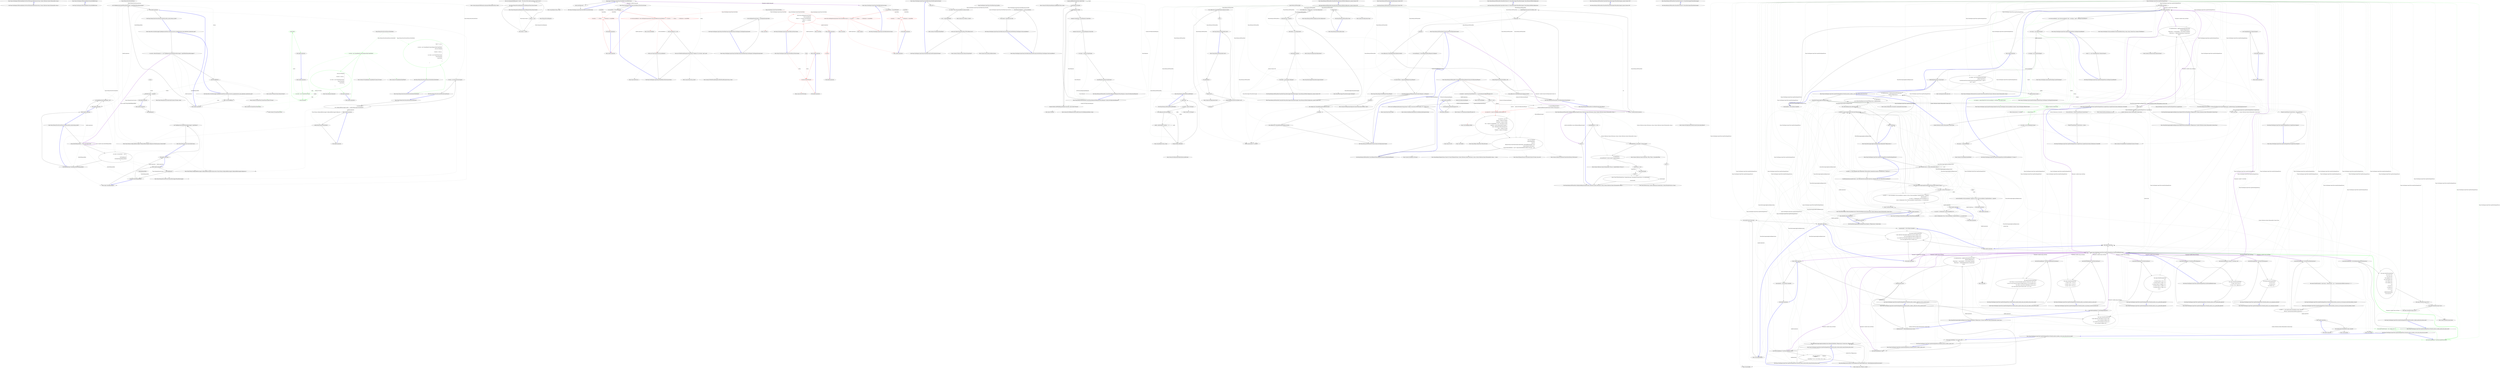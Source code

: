 digraph  {
n0 [label="Entry Nancy.ViewEngines.IFileSystemReader.GetViewsWithSupportedExtensions(string, System.Collections.Generic.IEnumerable<string>)", span="17-17", cluster="Nancy.ViewEngines.IFileSystemReader.GetViewsWithSupportedExtensions(string, System.Collections.Generic.IEnumerable<string>)"];
n1 [label="Exit Nancy.ViewEngines.IFileSystemReader.GetViewsWithSupportedExtensions(string, System.Collections.Generic.IEnumerable<string>)", span="17-17", cluster="Nancy.ViewEngines.IFileSystemReader.GetViewsWithSupportedExtensions(string, System.Collections.Generic.IEnumerable<string>)"];
n2 [label="Entry Nancy.ViewEngines.IFileSystemReader.GetLastModified(string)", span="24-24", cluster="Nancy.ViewEngines.IFileSystemReader.GetLastModified(string)"];
n3 [label="Exit Nancy.ViewEngines.IFileSystemReader.GetLastModified(string)", span="24-24", cluster="Nancy.ViewEngines.IFileSystemReader.GetLastModified(string)"];
m0_41 [label="Entry Nancy.Testing.BrowserContext.Body(System.IO.Stream, string)", span="70-70", cluster="Nancy.Testing.BrowserContext.Body(System.IO.Stream, string)", file="BrowserFixture.cs"];
m0_9 [label="Entry Nancy.Testing.ConfigurableBootstrapper.ConfigurableBoostrapperConfigurator.Modules(params System.Type[])", span="543-543", cluster="Nancy.Testing.ConfigurableBootstrapper.ConfigurableBoostrapperConfigurator.Modules(params System.Type[])", file="BrowserFixture.cs"];
m0_17 [label="Entry object.ShouldEqual(object)", span="80-80", cluster="object.ShouldEqual(object)", file="BrowserFixture.cs"];
m0_18 [label="Entry lambda expression", span="25-29", cluster="lambda expression", file="BrowserFixture.cs"];
m0_19 [label="with.HttpRequest()", span="27-27", cluster="lambda expression", file="BrowserFixture.cs"];
m0_20 [label="with.Body(thisIsMyRequestBody)", span="28-28", cluster="lambda expression", file="BrowserFixture.cs"];
m0_15 [label="new TypeRegistration(typeof(object), null)", span="21-21", cluster="lambda expression", file="BrowserFixture.cs"];
m0_22 [label="new TypeRegistration(typeof(INancyBootstrapper), typeof(object))", span="29-29", cluster="lambda expression", file="BrowserFixture.cs"];
m0_5 [label="Entry Nancy.Testing.Browser.Browser(Nancy.Bootstrapper.INancyBootstrapper)", span="20-20", cluster="Nancy.Testing.Browser.Browser(Nancy.Bootstrapper.INancyBootstrapper)", file="BrowserFixture.cs"];
m0_16 [label="Exit lambda expression", span="21-21", cluster="lambda expression", file="BrowserFixture.cs"];
m0_42 [label="Entry Nancy.Testing.Tests.BrowserFixture.EchoModule.EchoModule()", span="57-57", cluster="Nancy.Testing.Tests.BrowserFixture.EchoModule.EchoModule()", file="BrowserFixture.cs"];
m0_43 [label="Post[''/''] = ctx =>\r\n                            {\r\n                                var body = new StreamReader(Context.Request.Body).ReadToEnd();\r\n                                return new Response\r\n                                       {\r\n                                           Contents = stream =>\r\n                                                      {\r\n                                                          var writer = new StreamWriter(stream);\r\n                                                          writer.Write(body);\r\n                                                          writer.Flush();\r\n                                                      }\r\n                                       };\r\n                            }", span="60-72", cluster="Nancy.Testing.Tests.BrowserFixture.EchoModule.EchoModule()", color=green, community=0, file="BrowserFixture.cs"];
m0_44 [label="Exit Nancy.Testing.Tests.BrowserFixture.EchoModule.EchoModule()", span="57-57", cluster="Nancy.Testing.Tests.BrowserFixture.EchoModule.EchoModule()", file="BrowserFixture.cs"];
m0_24 [label="Entry Nancy.Tests.Unit.Bootstrapper.TypeRegistrationFixture.Should_not_throw_if_implementation_type_implements_registration_type()", span="35-35", cluster="Nancy.Tests.Unit.Bootstrapper.TypeRegistrationFixture.Should_not_throw_if_implementation_type_implements_registration_type()", file="BrowserFixture.cs"];
m0_28 [label="Entry Unk.ShouldBeNull", span="", cluster="Unk.ShouldBeNull", file="BrowserFixture.cs"];
m0_27 [label="Exit Nancy.Tests.Unit.Bootstrapper.TypeRegistrationFixture.Should_not_throw_if_implementation_type_implements_registration_type()", span="35-35", cluster="Nancy.Tests.Unit.Bootstrapper.TypeRegistrationFixture.Should_not_throw_if_implementation_type_implements_registration_type()", file="BrowserFixture.cs"];
m0_29 [label="Entry lambda expression", span="37-37", cluster="lambda expression", file="BrowserFixture.cs"];
m0_25 [label="var result = Record.Exception(() => new TypeRegistration(typeof(INancyBootstrapper), typeof(DefaultNancyBootstrapper)))", span="37-37", cluster="Nancy.Tests.Unit.Bootstrapper.TypeRegistrationFixture.Should_not_throw_if_implementation_type_implements_registration_type()", file="BrowserFixture.cs"];
m0_26 [label="result.ShouldBeNull()", span="39-39", cluster="Nancy.Tests.Unit.Bootstrapper.TypeRegistrationFixture.Should_not_throw_if_implementation_type_implements_registration_type()", file="BrowserFixture.cs"];
m0_30 [label="new TypeRegistration(typeof(INancyBootstrapper), typeof(DefaultNancyBootstrapper))", span="37-37", cluster="lambda expression", file="BrowserFixture.cs"];
m0_31 [label="Exit lambda expression", span="37-37", cluster="lambda expression", file="BrowserFixture.cs"];
m0_32 [label="Exit Nancy.Testing.Tests.BrowserFixture.Should_be_able_to_send_stream_in_body()", span="36-36", cluster="Nancy.Testing.Tests.BrowserFixture.Should_be_able_to_send_stream_in_body()", file="BrowserFixture.cs"];
m0_10 [label="Entry Nancy.Testing.Tests.BrowserFixture.Should_be_able_to_send_string_in_body()", span="19-19", cluster="Nancy.Testing.Tests.BrowserFixture.Should_be_able_to_send_string_in_body()", file="BrowserFixture.cs"];
m0_11 [label="string thisIsMyRequestBody = ''This is my request body''", span="22-22", cluster="Nancy.Testing.Tests.BrowserFixture.Should_be_able_to_send_string_in_body()", file="BrowserFixture.cs"];
m0_12 [label="var result = browser.Post(''/'', with =>\r\n                                           {\r\n                                               with.HttpRequest();\r\n                                               with.Body(thisIsMyRequestBody);\r\n                                           })", span="25-29", cluster="Nancy.Testing.Tests.BrowserFixture.Should_be_able_to_send_string_in_body()", file="BrowserFixture.cs"];
m0_13 [label="result.Body.AsString().ShouldEqual(thisIsMyRequestBody)", span="32-32", cluster="Nancy.Testing.Tests.BrowserFixture.Should_be_able_to_send_string_in_body()", file="BrowserFixture.cs"];
m0_34 [label="Entry System.IO.StreamWriter.StreamWriter(System.IO.Stream)", span="0-0", cluster="System.IO.StreamWriter.StreamWriter(System.IO.Stream)", file="BrowserFixture.cs"];
m0_14 [label="Entry lambda expression", span="21-21", cluster="lambda expression", file="BrowserFixture.cs"];
m0_0 [label="Entry Nancy.Testing.Tests.BrowserFixture.BrowserFixture()", span="10-10", cluster="Nancy.Testing.Tests.BrowserFixture.BrowserFixture()", file="BrowserFixture.cs"];
m0_1 [label="var bootstrapper =\r\n                new ConfigurableBootstrapper(config => config.Modules(typeof (EchoModule)))", span="12-13", cluster="Nancy.Testing.Tests.BrowserFixture.BrowserFixture()", file="BrowserFixture.cs"];
m0_2 [label="browser = new Browser(bootstrapper)", span="15-15", cluster="Nancy.Testing.Tests.BrowserFixture.BrowserFixture()", file="BrowserFixture.cs"];
m0_3 [label="Exit Nancy.Testing.Tests.BrowserFixture.BrowserFixture()", span="10-10", cluster="Nancy.Testing.Tests.BrowserFixture.BrowserFixture()", file="BrowserFixture.cs"];
m0_6 [label="Entry lambda expression", span="13-13", cluster="lambda expression", file="BrowserFixture.cs"];
m0_7 [label="config.Modules(typeof (EchoModule))", span="13-13", cluster="lambda expression", file="BrowserFixture.cs"];
m0_8 [label="Exit lambda expression", span="13-13", cluster="lambda expression", file="BrowserFixture.cs"];
m0_21 [label="Exit lambda expression", span="25-29", cluster="lambda expression", file="BrowserFixture.cs"];
m0_23 [label="Entry Nancy.Testing.BrowserContext.Body(string)", span="60-60", cluster="Nancy.Testing.BrowserContext.Body(string)", file="BrowserFixture.cs"];
m0_46 [label="var body = new StreamReader(Context.Request.Body).ReadToEnd()", span="62-62", cluster="lambda expression", color=green, community=0, file="BrowserFixture.cs"];
m0_45 [label="Entry lambda expression", span="60-72", cluster="lambda expression", file="BrowserFixture.cs"];
m0_47 [label="return new Response\r\n                                       {\r\n                                           Contents = stream =>\r\n                                                      {\r\n                                                          var writer = new StreamWriter(stream);\r\n                                                          writer.Write(body);\r\n                                                          writer.Flush();\r\n                                                      }\r\n                                       };", span="63-71", cluster="lambda expression", color=green, community=0, file="BrowserFixture.cs"];
m0_54 [label="writer.Write(body)", span="68-68", cluster="lambda expression", color=green, community=0, file="BrowserFixture.cs"];
m0_48 [label="Exit lambda expression", span="60-72", cluster="lambda expression", file="BrowserFixture.cs"];
m0_53 [label="var writer = new StreamWriter(stream)", span="67-67", cluster="lambda expression", color=green, community=0, file="BrowserFixture.cs"];
m0_55 [label="writer.Flush()", span="69-69", cluster="lambda expression", color=green, community=0, file="BrowserFixture.cs"];
m0_52 [label="Entry lambda expression", span="65-70", cluster="lambda expression", file="BrowserFixture.cs"];
m0_56 [label="Exit lambda expression", span="65-70", cluster="lambda expression", file="BrowserFixture.cs"];
m0_39 [label="with.Body(stream, ''text/plain'')", span="48-48", cluster="lambda expression", file="BrowserFixture.cs"];
m0_37 [label="Entry lambda expression", span="45-49", cluster="lambda expression", file="BrowserFixture.cs"];
m0_38 [label="with.HttpRequest()", span="47-47", cluster="lambda expression", file="BrowserFixture.cs"];
m0_40 [label="Exit lambda expression", span="45-49", cluster="lambda expression", file="BrowserFixture.cs"];
m0_33 [label="Entry System.IO.MemoryStream.MemoryStream()", span="0-0", cluster="System.IO.MemoryStream.MemoryStream()", file="BrowserFixture.cs"];
m0_35 [label="Entry System.IO.StreamWriter.Write(string)", span="0-0", cluster="System.IO.StreamWriter.Write(string)", file="BrowserFixture.cs"];
m0_4 [label="Entry Nancy.Testing.ConfigurableBootstrapper.ConfigurableBootstrapper(System.Action<Nancy.Testing.ConfigurableBootstrapper.ConfigurableBoostrapperConfigurator>)", span="38-38", cluster="Nancy.Testing.ConfigurableBootstrapper.ConfigurableBootstrapper(System.Action<Nancy.Testing.ConfigurableBootstrapper.ConfigurableBoostrapperConfigurator>)", file="BrowserFixture.cs"];
m0_49 [label="Entry System.IO.StreamReader.StreamReader(System.IO.Stream)", span="0-0", cluster="System.IO.StreamReader.StreamReader(System.IO.Stream)", file="BrowserFixture.cs"];
m0_36 [label="Entry System.IO.StreamWriter.Flush()", span="0-0", cluster="System.IO.StreamWriter.Flush()", file="BrowserFixture.cs"];
m0_50 [label="Entry System.IO.StreamReader.ReadToEnd()", span="0-0", cluster="System.IO.StreamReader.ReadToEnd()", file="BrowserFixture.cs"];
m0_51 [label="Entry Nancy.Response.Response()", span="15-15", cluster="Nancy.Response.Response()", file="BrowserFixture.cs"];
m0_60 [label="Nancy.Testing.Tests.BrowserFixture.EchoModule", span="", file="BrowserFixture.cs"];
m0_61 [label=body, span="", file="BrowserFixture.cs"];
m0_57 [label="Nancy.Testing.Tests.BrowserFixture", span="", file="BrowserFixture.cs"];
m0_59 [label=stream, span="", file="BrowserFixture.cs"];
m0_58 [label=thisIsMyRequestBody, span="", file="BrowserFixture.cs"];
m1_5 [label="Entry System.ArgumentNullException.ArgumentNullException(string, string)", span="0-0", cluster="System.ArgumentNullException.ArgumentNullException(string, string)", file="BrowserResponse.cs"];
m1_0 [label="Entry Nancy.Testing.BrowserResponse.BrowserResponse(Nancy.NancyContext)", span="17-17", cluster="Nancy.Testing.BrowserResponse.BrowserResponse(Nancy.NancyContext)", file="BrowserResponse.cs"];
m1_1 [label="context == null", span="19-19", cluster="Nancy.Testing.BrowserResponse.BrowserResponse(Nancy.NancyContext)", file="BrowserResponse.cs"];
m1_3 [label="this.Context = context", span="24-24", cluster="Nancy.Testing.BrowserResponse.BrowserResponse(Nancy.NancyContext)", file="BrowserResponse.cs"];
m1_2 [label="throw new ArgumentNullException(''context'', ''The value of the context parameter cannot be null.'');", span="21-21", cluster="Nancy.Testing.BrowserResponse.BrowserResponse(Nancy.NancyContext)", file="BrowserResponse.cs"];
m1_4 [label="Exit Nancy.Testing.BrowserResponse.BrowserResponse(Nancy.NancyContext)", span="17-17", cluster="Nancy.Testing.BrowserResponse.BrowserResponse(Nancy.NancyContext)", file="BrowserResponse.cs"];
m1_6 [label="Nancy.Testing.BrowserResponse", span="", file="BrowserResponse.cs"];
m3_10 [label="Entry Nancy.ViewEngines.Spark.NancyViewFolder.ConvertPath(string)", span="48-48", cluster="Nancy.ViewEngines.Spark.NancyViewFolder.ConvertPath(string)", file="NancyViewFolder.cs"];
m3_39 [label="return path.Replace(@''\'', ''/'');", span="50-50", cluster="Nancy.ViewEngines.Spark.NancyViewFolder.ConvertPath(string)", file="NancyViewFolder.cs"];
m3_40 [label="Exit Nancy.ViewEngines.Spark.NancyViewFolder.ConvertPath(string)", span="48-48", cluster="Nancy.ViewEngines.Spark.NancyViewFolder.ConvertPath(string)", file="NancyViewFolder.cs"];
m3_35 [label="Entry Unk.Any", span="", cluster="Unk.Any", file="NancyViewFolder.cs"];
m3_27 [label="Entry string.StartsWith(string)", span="0-0", cluster="string.StartsWith(string)", file="NancyViewFolder.cs"];
m3_3 [label="Entry Nancy.ViewEngines.Spark.NancyViewFolder.GetViewSource(string)", span="18-18", cluster="Nancy.ViewEngines.Spark.NancyViewFolder.GetViewSource(string)", file="NancyViewFolder.cs"];
m3_4 [label="var searchPath = ConvertPath(path)", span="20-20", cluster="Nancy.ViewEngines.Spark.NancyViewFolder.GetViewSource(string)", file="NancyViewFolder.cs"];
m3_7 [label="throw new FileNotFoundException(string.Format(''Template {0} not found'', path), path);", span="26-26", cluster="Nancy.ViewEngines.Spark.NancyViewFolder.GetViewSource(string)", file="NancyViewFolder.cs"];
m3_5 [label="var viewLocationResult = this.viewEngineStartupContext.ViewLocationResults.FirstOrDefault(v => v.Location + ''/'' + v.Name + ''.'' + v.Extension == searchPath)", span="22-22", cluster="Nancy.ViewEngines.Spark.NancyViewFolder.GetViewSource(string)", color=red, community=0, file="NancyViewFolder.cs"];
m3_6 [label="viewLocationResult == null", span="24-24", cluster="Nancy.ViewEngines.Spark.NancyViewFolder.GetViewSource(string)", file="NancyViewFolder.cs"];
m3_8 [label="return new NancyViewFile(viewLocationResult);", span="29-29", cluster="Nancy.ViewEngines.Spark.NancyViewFolder.GetViewSource(string)", file="NancyViewFolder.cs"];
m3_9 [label="Exit Nancy.ViewEngines.Spark.NancyViewFolder.GetViewSource(string)", span="18-18", cluster="Nancy.ViewEngines.Spark.NancyViewFolder.GetViewSource(string)", file="NancyViewFolder.cs"];
m3_46 [label="Entry Nancy.ViewEngines.Spark.NancyViewFolder.NancyViewFile.OpenViewStream()", span="69-69", cluster="Nancy.ViewEngines.Spark.NancyViewFolder.NancyViewFile.OpenViewStream()", file="NancyViewFolder.cs"];
m3_47 [label="string view", span="71-71", cluster="Nancy.ViewEngines.Spark.NancyViewFolder.NancyViewFile.OpenViewStream()", file="NancyViewFolder.cs"];
m3_48 [label="var reader = this.viewLocationResult.Contents.Invoke()", span="72-72", cluster="Nancy.ViewEngines.Spark.NancyViewFolder.NancyViewFile.OpenViewStream()", file="NancyViewFolder.cs"];
m3_49 [label="view = reader.ReadToEnd()", span="74-74", cluster="Nancy.ViewEngines.Spark.NancyViewFolder.NancyViewFile.OpenViewStream()", file="NancyViewFolder.cs"];
m3_50 [label="return new MemoryStream(Encoding.UTF8.GetBytes(view));", span="77-77", cluster="Nancy.ViewEngines.Spark.NancyViewFolder.NancyViewFile.OpenViewStream()", file="NancyViewFolder.cs"];
m3_51 [label="Exit Nancy.ViewEngines.Spark.NancyViewFolder.NancyViewFile.OpenViewStream()", span="69-69", cluster="Nancy.ViewEngines.Spark.NancyViewFolder.NancyViewFile.OpenViewStream()", file="NancyViewFolder.cs"];
m3_13 [label="Entry string.Format(string, object)", span="0-0", cluster="string.Format(string, object)", file="NancyViewFolder.cs"];
m3_54 [label="Entry System.IO.MemoryStream.MemoryStream(byte[])", span="0-0", cluster="System.IO.MemoryStream.MemoryStream(byte[])", file="NancyViewFolder.cs"];
m3_41 [label="Entry string.Replace(string, string)", span="0-0", cluster="string.Replace(string, string)", file="NancyViewFolder.cs"];
m3_12 [label="Entry System.IO.FileNotFoundException.FileNotFoundException(string, string)", span="0-0", cluster="System.IO.FileNotFoundException.FileNotFoundException(string, string)", file="NancyViewFolder.cs"];
m3_21 [label="Entry Unk.Where", span="", cluster="Unk.Where", file="NancyViewFolder.cs"];
m3_14 [label="Entry NancyViewFile.cstr", span="", cluster="NancyViewFile.cstr", file="NancyViewFolder.cs"];
m3_42 [label="Entry Nancy.ViewEngines.Spark.NancyViewFolder.NancyViewFile.NancyViewFile(Nancy.ViewEngines.ViewLocationResult)", span="58-58", cluster="Nancy.ViewEngines.Spark.NancyViewFolder.NancyViewFile.NancyViewFile(Nancy.ViewEngines.ViewLocationResult)", file="NancyViewFolder.cs"];
m3_43 [label="this.viewLocationResult = viewLocationResult", span="60-60", cluster="Nancy.ViewEngines.Spark.NancyViewFolder.NancyViewFile.NancyViewFile(Nancy.ViewEngines.ViewLocationResult)", file="NancyViewFolder.cs"];
m3_44 [label="this.created = DateTime.Now.Ticks", span="61-61", cluster="Nancy.ViewEngines.Spark.NancyViewFolder.NancyViewFile.NancyViewFile(Nancy.ViewEngines.ViewLocationResult)", file="NancyViewFolder.cs"];
m3_45 [label="Exit Nancy.ViewEngines.Spark.NancyViewFolder.NancyViewFile.NancyViewFile(Nancy.ViewEngines.ViewLocationResult)", span="58-58", cluster="Nancy.ViewEngines.Spark.NancyViewFolder.NancyViewFile.NancyViewFile(Nancy.ViewEngines.ViewLocationResult)", file="NancyViewFolder.cs"];
m3_31 [label="Entry Nancy.ViewEngines.Spark.NancyViewFolder.HasView(string)", span="41-41", cluster="Nancy.ViewEngines.Spark.NancyViewFolder.HasView(string)", file="NancyViewFolder.cs"];
m3_32 [label="var searchPath = ConvertPath(path)", span="43-43", cluster="Nancy.ViewEngines.Spark.NancyViewFolder.HasView(string)", file="NancyViewFolder.cs"];
m3_33 [label="return this.viewEngineStartupContext.ViewLocationResults.Any(v => v.Location + ''/'' + v.Name + ''.'' + v.Extension == searchPath);", span="45-45", cluster="Nancy.ViewEngines.Spark.NancyViewFolder.HasView(string)", color=red, community=0, file="NancyViewFolder.cs"];
m3_34 [label="Exit Nancy.ViewEngines.Spark.NancyViewFolder.HasView(string)", span="41-41", cluster="Nancy.ViewEngines.Spark.NancyViewFolder.HasView(string)", file="NancyViewFolder.cs"];
m3_0 [label="Entry Nancy.ViewEngines.Spark.NancyViewFolder.NancyViewFolder(Nancy.ViewEngines.ViewEngineStartupContext)", span="13-13", cluster="Nancy.ViewEngines.Spark.NancyViewFolder.NancyViewFolder(Nancy.ViewEngines.ViewEngineStartupContext)", file="NancyViewFolder.cs"];
m3_1 [label="this.viewEngineStartupContext = viewEngineStartupContext", span="15-15", cluster="Nancy.ViewEngines.Spark.NancyViewFolder.NancyViewFolder(Nancy.ViewEngines.ViewEngineStartupContext)", file="NancyViewFolder.cs"];
m3_2 [label="Exit Nancy.ViewEngines.Spark.NancyViewFolder.NancyViewFolder(Nancy.ViewEngines.ViewEngineStartupContext)", span="13-13", cluster="Nancy.ViewEngines.Spark.NancyViewFolder.NancyViewFolder(Nancy.ViewEngines.ViewEngineStartupContext)", file="NancyViewFolder.cs"];
m3_36 [label="Entry lambda expression", span="45-45", cluster="lambda expression", file="NancyViewFolder.cs"];
m3_16 [label="v.Location + ''/'' + v.Name + ''.'' + v.Extension == searchPath", span="22-22", cluster="lambda expression", color=red, community=0, file="NancyViewFolder.cs"];
m3_15 [label="Entry lambda expression", span="22-22", cluster="lambda expression", file="NancyViewFolder.cs"];
m3_17 [label="Exit lambda expression", span="22-22", cluster="lambda expression", file="NancyViewFolder.cs"];
m3_25 [label="v.Location.StartsWith(path)", span="36-36", cluster="lambda expression", color=red, community=0, file="NancyViewFolder.cs"];
m3_24 [label="Entry lambda expression", span="36-36", cluster="lambda expression", file="NancyViewFolder.cs"];
m3_28 [label="Entry lambda expression", span="37-37", cluster="lambda expression", file="NancyViewFolder.cs"];
m3_26 [label="Exit lambda expression", span="36-36", cluster="lambda expression", file="NancyViewFolder.cs"];
m3_29 [label="v.Location", span="37-37", cluster="lambda expression", color=red, community=0, file="NancyViewFolder.cs"];
m3_30 [label="Exit lambda expression", span="37-37", cluster="lambda expression", file="NancyViewFolder.cs"];
m3_37 [label="v.Location + ''/'' + v.Name + ''.'' + v.Extension == searchPath", span="45-45", cluster="lambda expression", color=red, community=0, file="NancyViewFolder.cs"];
m3_38 [label="Exit lambda expression", span="45-45", cluster="lambda expression", file="NancyViewFolder.cs"];
m3_11 [label="Entry Unk.FirstOrDefault", span="", cluster="Unk.FirstOrDefault", file="NancyViewFolder.cs"];
m3_22 [label="Entry Unk.Select", span="", cluster="Unk.Select", file="NancyViewFolder.cs"];
m3_55 [label="Entry System.Text.Encoding.GetBytes(string)", span="0-0", cluster="System.Text.Encoding.GetBytes(string)", file="NancyViewFolder.cs"];
m3_23 [label="Entry Unk.ToList", span="", cluster="Unk.ToList", file="NancyViewFolder.cs"];
m3_53 [label="Entry System.IO.TextReader.ReadToEnd()", span="0-0", cluster="System.IO.TextReader.ReadToEnd()", file="NancyViewFolder.cs"];
m3_52 [label="Entry System.Func<TResult>.Invoke()", span="0-0", cluster="System.Func<TResult>.Invoke()", file="NancyViewFolder.cs"];
m3_18 [label="Entry Nancy.ViewEngines.Spark.NancyViewFolder.ListViews(string)", span="32-32", cluster="Nancy.ViewEngines.Spark.NancyViewFolder.ListViews(string)", file="NancyViewFolder.cs"];
m3_19 [label="return this.viewEngineStartupContext.\r\n                ViewLocationResults.\r\n                Where(v => v.Location.StartsWith(path)).\r\n                Select(v => v.Location).\r\n                ToList();", span="34-38", cluster="Nancy.ViewEngines.Spark.NancyViewFolder.ListViews(string)", color=red, community=0, file="NancyViewFolder.cs"];
m3_20 [label="Exit Nancy.ViewEngines.Spark.NancyViewFolder.ListViews(string)", span="32-32", cluster="Nancy.ViewEngines.Spark.NancyViewFolder.ListViews(string)", file="NancyViewFolder.cs"];
m3_56 [label="Nancy.ViewEngines.Spark.NancyViewFolder", span="", file="NancyViewFolder.cs"];
m3_57 [label=searchPath, span="", file="NancyViewFolder.cs"];
m3_58 [label=string, span="", file="NancyViewFolder.cs"];
m3_59 [label=searchPath, span="", file="NancyViewFolder.cs"];
m3_60 [label="Nancy.ViewEngines.Spark.NancyViewFolder.NancyViewFile", span="", file="NancyViewFolder.cs"];
m4_81 [label="Entry System.Net.HttpListenerResponse.AddHeader(string, string)", span="0-0", cluster="System.Net.HttpListenerResponse.AddHeader(string, string)", file="Request.cs"];
m4_96 [label="Entry long.TryParse(string, System.Globalization.NumberStyles, System.IFormatProvider, out long)", span="0-0", cluster="long.TryParse(string, System.Globalization.NumberStyles, System.IFormatProvider, out long)", file="Request.cs"];
m4_116 [label="Entry Nancy.INancyEngine.HandleRequest(Nancy.Request)", span="21-21", cluster="Nancy.INancyEngine.HandleRequest(Nancy.Request)", file="Request.cs"];
m4_65 [label="Entry Nancy.IO.RequestStream.FromStream(System.IO.Stream, long, bool)", span="233-233", cluster="Nancy.IO.RequestStream.FromStream(System.IO.Stream, long, bool)", file="Request.cs"];
m4_106 [label="Entry System.Net.HttpListener.EndGetContext(System.IAsyncResult)", span="0-0", cluster="System.Net.HttpListener.EndGetContext(System.IAsyncResult)", file="Request.cs"];
m4_13 [label="Entry Nancy.Hosting.Self.HostConfiguration.HostConfiguration()", span="27-27", cluster="Nancy.Hosting.Self.HostConfiguration.HostConfiguration()", file="Request.cs"];
m4_43 [label="Entry System.Uri.ToString()", span="0-0", cluster="System.Uri.ToString()", file="Request.cs"];
m4_21 [label="Entry Nancy.Hosting.Self.NancyHost.Start()", span="105-105", cluster="Nancy.Hosting.Self.NancyHost.Start()", file="Request.cs"];
m4_22 [label="this.AddPrefixes()", span="107-107", cluster="Nancy.Hosting.Self.NancyHost.Start()", file="Request.cs"];
m4_23 [label="listener.Start()", span="109-109", cluster="Nancy.Hosting.Self.NancyHost.Start()", file="Request.cs"];
m4_24 [label="listener.BeginGetContext(GotCallback, null)", span="112-112", cluster="Nancy.Hosting.Self.NancyHost.Start()", file="Request.cs"];
m4_25 [label=Exception, span="114-114", cluster="Nancy.Hosting.Self.NancyHost.Start()", file="Request.cs"];
m4_26 [label="this.configuration.UnhandledExceptionCallback.Invoke(e)", span="116-116", cluster="Nancy.Hosting.Self.NancyHost.Start()", file="Request.cs"];
m4_27 [label="throw;", span="118-118", cluster="Nancy.Hosting.Self.NancyHost.Start()", file="Request.cs"];
m4_28 [label="Exit Nancy.Hosting.Self.NancyHost.Start()", span="105-105", cluster="Nancy.Hosting.Self.NancyHost.Start()", file="Request.cs"];
m4_57 [label="Entry string.Format(string, object)", span="0-0", cluster="string.Format(string, object)", file="Request.cs"];
m4_46 [label="Entry Nancy.Hosting.Self.NancyHost.ConvertRequestToNancyRequest(System.Net.HttpListenerRequest)", span="145-145", cluster="Nancy.Hosting.Self.NancyHost.ConvertRequestToNancyRequest(System.Net.HttpListenerRequest)", file="Request.cs"];
m4_47 [label="var baseUri = baseUriList.FirstOrDefault(uri => uri.IsCaseInsensitiveBaseOf(request.Url))", span="147-147", cluster="Nancy.Hosting.Self.NancyHost.ConvertRequestToNancyRequest(System.Net.HttpListenerRequest)", file="Request.cs"];
m4_49 [label="throw new InvalidOperationException(String.Format(''Unable to locate base URI for request: {0}'',request.Url));", span="151-151", cluster="Nancy.Hosting.Self.NancyHost.ConvertRequestToNancyRequest(System.Net.HttpListenerRequest)", file="Request.cs"];
m4_50 [label="var expectedRequestLength =\r\n                GetExpectedRequestLength(request.Headers.ToDictionary())", span="154-155", cluster="Nancy.Hosting.Self.NancyHost.ConvertRequestToNancyRequest(System.Net.HttpListenerRequest)", file="Request.cs"];
m4_51 [label="var relativeUrl = baseUri.MakeAppLocalPath(request.Url)", span="157-157", cluster="Nancy.Hosting.Self.NancyHost.ConvertRequestToNancyRequest(System.Net.HttpListenerRequest)", color=red, community=0, file="Request.cs"];
m4_52 [label="var nancyUrl = new Url {\r\n                Scheme = request.Url.Scheme,\r\n                HostName = request.Url.Host,\r\n                Port = request.Url.IsDefaultPort ? null : (int?)request.Url.Port,\r\n                BasePath = baseUri.AbsolutePath.TrimEnd('/'),\r\n                Path = HttpUtility.UrlDecode(relativeUrl),\r\n                Query = request.Url.Query,\r\n                Fragment = request.Url.Fragment,\r\n            }", span="159-167", cluster="Nancy.Hosting.Self.NancyHost.ConvertRequestToNancyRequest(System.Net.HttpListenerRequest)", file="Request.cs"];
m4_53 [label="return new Request(\r\n                request.HttpMethod,\r\n                nancyUrl,\r\n                RequestStream.FromStream(request.InputStream, expectedRequestLength, true),\r\n                request.Headers.ToDictionary(), \r\n                (request.RemoteEndPoint != null) ? request.RemoteEndPoint.Address.ToString() : null);", span="169-174", cluster="Nancy.Hosting.Self.NancyHost.ConvertRequestToNancyRequest(System.Net.HttpListenerRequest)", file="Request.cs"];
m4_48 [label="baseUri == null", span="149-149", cluster="Nancy.Hosting.Self.NancyHost.ConvertRequestToNancyRequest(System.Net.HttpListenerRequest)", file="Request.cs"];
m4_54 [label="Exit Nancy.Hosting.Self.NancyHost.ConvertRequestToNancyRequest(System.Net.HttpListenerRequest)", span="145-145", cluster="Nancy.Hosting.Self.NancyHost.ConvertRequestToNancyRequest(System.Net.HttpListenerRequest)", file="Request.cs"];
m4_44 [label="Entry string.Replace(string, string)", span="0-0", cluster="string.Replace(string, string)", file="Request.cs"];
m4_63 [label="Entry Nancy.Helpers.HttpUtility.UrlDecode(string)", span="103-103", cluster="Nancy.Helpers.HttpUtility.UrlDecode(string)", file="Request.cs"];
m4_59 [label="Entry Nancy.Hosting.Self.NancyHost.GetExpectedRequestLength(System.Collections.Generic.IDictionary<string, System.Collections.Generic.IEnumerable<string>>)", span="198-198", cluster="Nancy.Hosting.Self.NancyHost.GetExpectedRequestLength(System.Collections.Generic.IDictionary<string, System.Collections.Generic.IEnumerable<string>>)", file="Request.cs"];
m4_84 [label="incomingHeaders == null", span="200-200", cluster="Nancy.Hosting.Self.NancyHost.GetExpectedRequestLength(System.Collections.Generic.IDictionary<string, System.Collections.Generic.IEnumerable<string>>)", file="Request.cs"];
m4_86 [label="!incomingHeaders.ContainsKey(''Content-Length'')", span="205-205", cluster="Nancy.Hosting.Self.NancyHost.GetExpectedRequestLength(System.Collections.Generic.IDictionary<string, System.Collections.Generic.IEnumerable<string>>)", file="Request.cs"];
m4_88 [label="var headerValue =\r\n                incomingHeaders[''Content-Length''].SingleOrDefault()", span="210-211", cluster="Nancy.Hosting.Self.NancyHost.GetExpectedRequestLength(System.Collections.Generic.IDictionary<string, System.Collections.Generic.IEnumerable<string>>)", file="Request.cs"];
m4_85 [label="return 0;", span="202-202", cluster="Nancy.Hosting.Self.NancyHost.GetExpectedRequestLength(System.Collections.Generic.IDictionary<string, System.Collections.Generic.IEnumerable<string>>)", file="Request.cs"];
m4_87 [label="return 0;", span="207-207", cluster="Nancy.Hosting.Self.NancyHost.GetExpectedRequestLength(System.Collections.Generic.IDictionary<string, System.Collections.Generic.IEnumerable<string>>)", file="Request.cs"];
m4_89 [label="headerValue == null", span="213-213", cluster="Nancy.Hosting.Self.NancyHost.GetExpectedRequestLength(System.Collections.Generic.IDictionary<string, System.Collections.Generic.IEnumerable<string>>)", file="Request.cs"];
m4_92 [label="return !long.TryParse(headerValue, NumberStyles.Any, CultureInfo.InvariantCulture, out contentLength) ?\r\n                0 : \r\n                contentLength;", span="220-222", cluster="Nancy.Hosting.Self.NancyHost.GetExpectedRequestLength(System.Collections.Generic.IDictionary<string, System.Collections.Generic.IEnumerable<string>>)", file="Request.cs"];
m4_90 [label="return 0;", span="215-215", cluster="Nancy.Hosting.Self.NancyHost.GetExpectedRequestLength(System.Collections.Generic.IDictionary<string, System.Collections.Generic.IEnumerable<string>>)", file="Request.cs"];
m4_91 [label="long contentLength", span="218-218", cluster="Nancy.Hosting.Self.NancyHost.GetExpectedRequestLength(System.Collections.Generic.IDictionary<string, System.Collections.Generic.IEnumerable<string>>)", file="Request.cs"];
m4_93 [label="Exit Nancy.Hosting.Self.NancyHost.GetExpectedRequestLength(System.Collections.Generic.IDictionary<string, System.Collections.Generic.IEnumerable<string>>)", span="198-198", cluster="Nancy.Hosting.Self.NancyHost.GetExpectedRequestLength(System.Collections.Generic.IDictionary<string, System.Collections.Generic.IEnumerable<string>>)", file="Request.cs"];
m4_61 [label="Entry Nancy.Url.Url()", span="16-16", cluster="Nancy.Url.Url()", file="Request.cs"];
m4_32 [label="Entry System.Action<T>.Invoke(T)", span="0-0", cluster="System.Action<T>.Invoke(T)", file="Request.cs"];
m4_16 [label="Entry Nancy.Bootstrapper.INancyBootstrapper.GetEngine()", span="16-16", cluster="Nancy.Bootstrapper.INancyBootstrapper.GetEngine()", file="Request.cs"];
m4_2 [label="Entry Nancy.Hosting.Self.NancyHost.NancyHost(Nancy.Hosting.Self.HostConfiguration, params System.Uri[])", span="44-44", cluster="Nancy.Hosting.Self.NancyHost.NancyHost(Nancy.Hosting.Self.HostConfiguration, params System.Uri[])", file="Request.cs"];
m4_3 [label="Exit Nancy.Hosting.Self.NancyHost.NancyHost(Nancy.Hosting.Self.HostConfiguration, params System.Uri[])", span="44-44", cluster="Nancy.Hosting.Self.NancyHost.NancyHost(Nancy.Hosting.Self.HostConfiguration, params System.Uri[])", file="Request.cs"];
m4_0 [label="Entry Nancy.Hosting.Self.NancyHost.NancyHost(params System.Uri[])", span="35-35", cluster="Nancy.Hosting.Self.NancyHost.NancyHost(params System.Uri[])", file="Request.cs"];
m4_1 [label="Exit Nancy.Hosting.Self.NancyHost.NancyHost(params System.Uri[])", span="35-35", cluster="Nancy.Hosting.Self.NancyHost.NancyHost(params System.Uri[])", file="Request.cs"];
m4_71 [label="Entry Nancy.Hosting.Self.NancyHost.ConvertNancyResponseToResponse(Nancy.Response, System.Net.HttpListenerResponse)", span="177-177", cluster="Nancy.Hosting.Self.NancyHost.ConvertNancyResponseToResponse(Nancy.Response, System.Net.HttpListenerResponse)", file="Request.cs"];
m4_72 [label="nancyResponse.Headers", span="179-179", cluster="Nancy.Hosting.Self.NancyHost.ConvertNancyResponseToResponse(Nancy.Response, System.Net.HttpListenerResponse)", file="Request.cs"];
m4_73 [label="response.AddHeader(header.Key, header.Value)", span="181-181", cluster="Nancy.Hosting.Self.NancyHost.ConvertNancyResponseToResponse(Nancy.Response, System.Net.HttpListenerResponse)", file="Request.cs"];
m4_74 [label="nancyResponse.Cookies", span="184-184", cluster="Nancy.Hosting.Self.NancyHost.ConvertNancyResponseToResponse(Nancy.Response, System.Net.HttpListenerResponse)", file="Request.cs"];
m4_75 [label="response.Headers.Add(HttpResponseHeader.SetCookie, nancyCookie.ToString())", span="186-186", cluster="Nancy.Hosting.Self.NancyHost.ConvertNancyResponseToResponse(Nancy.Response, System.Net.HttpListenerResponse)", file="Request.cs"];
m4_76 [label="response.ContentType = nancyResponse.ContentType", span="189-189", cluster="Nancy.Hosting.Self.NancyHost.ConvertNancyResponseToResponse(Nancy.Response, System.Net.HttpListenerResponse)", file="Request.cs"];
m4_77 [label="response.StatusCode = (int)nancyResponse.StatusCode", span="190-190", cluster="Nancy.Hosting.Self.NancyHost.ConvertNancyResponseToResponse(Nancy.Response, System.Net.HttpListenerResponse)", file="Request.cs"];
m4_78 [label="var output = response.OutputStream", span="192-192", cluster="Nancy.Hosting.Self.NancyHost.ConvertNancyResponseToResponse(Nancy.Response, System.Net.HttpListenerResponse)", file="Request.cs"];
m4_79 [label="nancyResponse.Contents.Invoke(output)", span="194-194", cluster="Nancy.Hosting.Self.NancyHost.ConvertNancyResponseToResponse(Nancy.Response, System.Net.HttpListenerResponse)", file="Request.cs"];
m4_80 [label="Exit Nancy.Hosting.Self.NancyHost.ConvertNancyResponseToResponse(Nancy.Response, System.Net.HttpListenerResponse)", span="177-177", cluster="Nancy.Hosting.Self.NancyHost.ConvertNancyResponseToResponse(Nancy.Response, System.Net.HttpListenerResponse)", file="Request.cs"];
m4_56 [label="Entry System.InvalidOperationException.InvalidOperationException(string)", span="0-0", cluster="System.InvalidOperationException.InvalidOperationException(string)", file="Request.cs"];
m4_58 [label="Entry System.Collections.Specialized.NameValueCollection.ToDictionary()", span="9-9", cluster="System.Collections.Specialized.NameValueCollection.ToDictionary()", file="Request.cs"];
m4_15 [label="Entry Nancy.Bootstrapper.INancyBootstrapper.Initialise()", span="10-10", cluster="Nancy.Bootstrapper.INancyBootstrapper.Initialise()", file="Request.cs"];
m4_45 [label="Entry System.Net.HttpListenerPrefixCollection.Add(string)", span="0-0", cluster="System.Net.HttpListenerPrefixCollection.Add(string)", file="Request.cs"];
m4_95 [label="Entry System.Collections.Generic.IEnumerable<TSource>.SingleOrDefault<TSource>()", span="0-0", cluster="System.Collections.Generic.IEnumerable<TSource>.SingleOrDefault<TSource>()", file="Request.cs"];
m4_36 [label="Entry System.Net.HttpListener.Stop()", span="0-0", cluster="System.Net.HttpListener.Stop()", file="Request.cs"];
m4_70 [label="Entry System.Uri.IsCaseInsensitiveBaseOf(System.Uri)", span="11-11", cluster="System.Uri.IsCaseInsensitiveBaseOf(System.Uri)", file="Request.cs"];
m4_33 [label="Entry Nancy.Hosting.Self.NancyHost.Stop()", span="125-125", cluster="Nancy.Hosting.Self.NancyHost.Stop()", file="Request.cs"];
m4_34 [label="listener.Stop()", span="127-127", cluster="Nancy.Hosting.Self.NancyHost.Stop()", file="Request.cs"];
m4_35 [label="Exit Nancy.Hosting.Self.NancyHost.Stop()", span="125-125", cluster="Nancy.Hosting.Self.NancyHost.Stop()", file="Request.cs"];
m4_94 [label="Entry System.Collections.Generic.IDictionary<TKey, TValue>.ContainsKey(TKey)", span="0-0", cluster="System.Collections.Generic.IDictionary<TKey, TValue>.ContainsKey(TKey)", file="Request.cs"];
m4_19 [label="Entry Nancy.Hosting.Self.NancyHost.NancyHost(System.Uri, Nancy.Bootstrapper.INancyBootstrapper, Nancy.Hosting.Self.HostConfiguration)", span="97-97", cluster="Nancy.Hosting.Self.NancyHost.NancyHost(System.Uri, Nancy.Bootstrapper.INancyBootstrapper, Nancy.Hosting.Self.HostConfiguration)", file="Request.cs"];
m4_20 [label="Exit Nancy.Hosting.Self.NancyHost.NancyHost(System.Uri, Nancy.Bootstrapper.INancyBootstrapper, Nancy.Hosting.Self.HostConfiguration)", span="97-97", cluster="Nancy.Hosting.Self.NancyHost.NancyHost(System.Uri, Nancy.Bootstrapper.INancyBootstrapper, Nancy.Hosting.Self.HostConfiguration)", file="Request.cs"];
m4_67 [label="Entry lambda expression", span="147-147", cluster="lambda expression", file="Request.cs"];
m4_68 [label="uri.IsCaseInsensitiveBaseOf(request.Url)", span="147-147", cluster="lambda expression", file="Request.cs"];
m4_69 [label="Exit lambda expression", span="147-147", cluster="lambda expression", file="Request.cs"];
m4_6 [label="Entry Nancy.Hosting.Self.NancyHost.NancyHost(Nancy.Bootstrapper.INancyBootstrapper, Nancy.Hosting.Self.HostConfiguration, params System.Uri[])", span="67-67", cluster="Nancy.Hosting.Self.NancyHost.NancyHost(Nancy.Bootstrapper.INancyBootstrapper, Nancy.Hosting.Self.HostConfiguration, params System.Uri[])", file="Request.cs"];
m4_7 [label="this.configuration = configuration ?? new HostConfiguration()", span="69-69", cluster="Nancy.Hosting.Self.NancyHost.NancyHost(Nancy.Bootstrapper.INancyBootstrapper, Nancy.Hosting.Self.HostConfiguration, params System.Uri[])", file="Request.cs"];
m4_8 [label="this.baseUriList = baseUris", span="70-70", cluster="Nancy.Hosting.Self.NancyHost.NancyHost(Nancy.Bootstrapper.INancyBootstrapper, Nancy.Hosting.Self.HostConfiguration, params System.Uri[])", file="Request.cs"];
m4_10 [label="bootstrapper.Initialise()", span="73-73", cluster="Nancy.Hosting.Self.NancyHost.NancyHost(Nancy.Bootstrapper.INancyBootstrapper, Nancy.Hosting.Self.HostConfiguration, params System.Uri[])", file="Request.cs"];
m4_11 [label="this.engine = bootstrapper.GetEngine()", span="74-74", cluster="Nancy.Hosting.Self.NancyHost.NancyHost(Nancy.Bootstrapper.INancyBootstrapper, Nancy.Hosting.Self.HostConfiguration, params System.Uri[])", file="Request.cs"];
m4_9 [label="this.listener = new HttpListener()", span="71-71", cluster="Nancy.Hosting.Self.NancyHost.NancyHost(Nancy.Bootstrapper.INancyBootstrapper, Nancy.Hosting.Self.HostConfiguration, params System.Uri[])", file="Request.cs"];
m4_12 [label="Exit Nancy.Hosting.Self.NancyHost.NancyHost(Nancy.Bootstrapper.INancyBootstrapper, Nancy.Hosting.Self.HostConfiguration, params System.Uri[])", span="67-67", cluster="Nancy.Hosting.Self.NancyHost.NancyHost(Nancy.Bootstrapper.INancyBootstrapper, Nancy.Hosting.Self.HostConfiguration, params System.Uri[])", file="Request.cs"];
m4_30 [label="Entry System.Net.HttpListener.Start()", span="0-0", cluster="System.Net.HttpListener.Start()", file="Request.cs"];
m4_4 [label="Entry Nancy.Hosting.Self.NancyHost.NancyHost(Nancy.Bootstrapper.INancyBootstrapper, params System.Uri[])", span="54-54", cluster="Nancy.Hosting.Self.NancyHost.NancyHost(Nancy.Bootstrapper.INancyBootstrapper, params System.Uri[])", file="Request.cs"];
m4_5 [label="Exit Nancy.Hosting.Self.NancyHost.NancyHost(Nancy.Bootstrapper.INancyBootstrapper, params System.Uri[])", span="54-54", cluster="Nancy.Hosting.Self.NancyHost.NancyHost(Nancy.Bootstrapper.INancyBootstrapper, params System.Uri[])", file="Request.cs"];
m4_55 [label="Entry Unk.FirstOrDefault", span="", cluster="Unk.FirstOrDefault", file="Request.cs"];
m4_66 [label="Entry System.Net.IPAddress.ToString()", span="0-0", cluster="System.Net.IPAddress.ToString()", file="Request.cs"];
m4_14 [label="Entry System.Net.HttpListener.HttpListener()", span="0-0", cluster="System.Net.HttpListener.HttpListener()", file="Request.cs"];
m4_64 [label="Entry Nancy.Request.Request(string, Nancy.Url, Nancy.IO.RequestStream, System.Collections.Generic.IDictionary<string, System.Collections.Generic.IEnumerable<string>>, string)", span="47-47", cluster="Nancy.Request.Request(string, Nancy.Url, Nancy.IO.RequestStream, System.Collections.Generic.IDictionary<string, System.Collections.Generic.IEnumerable<string>>, string)", file="Request.cs"];
m4_60 [label="Entry Unk.MakeAppLocalPath", span="", cluster="Unk.MakeAppLocalPath", file="Request.cs"];
m4_17 [label="Entry Nancy.Hosting.Self.NancyHost.NancyHost(System.Uri, Nancy.Bootstrapper.INancyBootstrapper)", span="84-84", cluster="Nancy.Hosting.Self.NancyHost.NancyHost(System.Uri, Nancy.Bootstrapper.INancyBootstrapper)", file="Request.cs"];
m4_18 [label="Exit Nancy.Hosting.Self.NancyHost.NancyHost(System.Uri, Nancy.Bootstrapper.INancyBootstrapper)", span="84-84", cluster="Nancy.Hosting.Self.NancyHost.NancyHost(System.Uri, Nancy.Bootstrapper.INancyBootstrapper)", file="Request.cs"];
m4_29 [label="Entry Nancy.Hosting.Self.NancyHost.AddPrefixes()", span="130-130", cluster="Nancy.Hosting.Self.NancyHost.AddPrefixes()", file="Request.cs"];
m4_37 [label=baseUriList, span="132-132", cluster="Nancy.Hosting.Self.NancyHost.AddPrefixes()", file="Request.cs"];
m4_38 [label="var prefix = baseUri.ToString()", span="134-134", cluster="Nancy.Hosting.Self.NancyHost.AddPrefixes()", file="Request.cs"];
m4_39 [label="this.configuration.RewriteLocalhost", span="136-136", cluster="Nancy.Hosting.Self.NancyHost.AddPrefixes()", file="Request.cs"];
m4_40 [label="prefix = prefix.Replace(''localhost'', ''+'')", span="138-138", cluster="Nancy.Hosting.Self.NancyHost.AddPrefixes()", file="Request.cs"];
m4_41 [label="listener.Prefixes.Add(prefix)", span="141-141", cluster="Nancy.Hosting.Self.NancyHost.AddPrefixes()", file="Request.cs"];
m4_42 [label="Exit Nancy.Hosting.Self.NancyHost.AddPrefixes()", span="130-130", cluster="Nancy.Hosting.Self.NancyHost.AddPrefixes()", file="Request.cs"];
m4_83 [label="Entry System.Net.WebHeaderCollection.Add(System.Net.HttpResponseHeader, string)", span="0-0", cluster="System.Net.WebHeaderCollection.Add(System.Net.HttpResponseHeader, string)", file="Request.cs"];
m4_107 [label="Entry Nancy.Hosting.Self.NancyHost.Process(System.Net.HttpListenerContext)", span="248-248", cluster="Nancy.Hosting.Self.NancyHost.Process(System.Net.HttpListenerContext)", file="Request.cs"];
m4_108 [label="var nancyRequest = ConvertRequestToNancyRequest(ctx.Request)", span="252-252", cluster="Nancy.Hosting.Self.NancyHost.Process(System.Net.HttpListenerContext)", file="Request.cs"];
m4_110 [label="ConvertNancyResponseToResponse(nancyContext.Response, ctx.Response)", span="257-257", cluster="Nancy.Hosting.Self.NancyHost.Process(System.Net.HttpListenerContext)", file="Request.cs"];
m4_109 [label="var nancyContext = engine.HandleRequest(nancyRequest)", span="253-253", cluster="Nancy.Hosting.Self.NancyHost.Process(System.Net.HttpListenerContext)", file="Request.cs"];
m4_111 [label=Exception, span="259-259", cluster="Nancy.Hosting.Self.NancyHost.Process(System.Net.HttpListenerContext)", file="Request.cs"];
m4_113 [label=Exception, span="265-265", cluster="Nancy.Hosting.Self.NancyHost.Process(System.Net.HttpListenerContext)", file="Request.cs"];
m4_112 [label="this.configuration.UnhandledExceptionCallback.Invoke(e)", span="261-261", cluster="Nancy.Hosting.Self.NancyHost.Process(System.Net.HttpListenerContext)", file="Request.cs"];
m4_114 [label="this.configuration.UnhandledExceptionCallback.Invoke(e)", span="267-267", cluster="Nancy.Hosting.Self.NancyHost.Process(System.Net.HttpListenerContext)", file="Request.cs"];
m4_115 [label="Exit Nancy.Hosting.Self.NancyHost.Process(System.Net.HttpListenerContext)", span="248-248", cluster="Nancy.Hosting.Self.NancyHost.Process(System.Net.HttpListenerContext)", file="Request.cs"];
m4_97 [label="Entry Nancy.Hosting.Self.NancyHost.GotCallback(System.IAsyncResult)", span="225-225", cluster="Nancy.Hosting.Self.NancyHost.GotCallback(System.IAsyncResult)", file="Request.cs"];
m4_98 [label="var ctx = listener.EndGetContext(ar)", span="229-229", cluster="Nancy.Hosting.Self.NancyHost.GotCallback(System.IAsyncResult)", file="Request.cs"];
m4_99 [label="listener.BeginGetContext(GotCallback, null)", span="230-230", cluster="Nancy.Hosting.Self.NancyHost.GotCallback(System.IAsyncResult)", file="Request.cs"];
m4_100 [label="Process(ctx)", span="231-231", cluster="Nancy.Hosting.Self.NancyHost.GotCallback(System.IAsyncResult)", file="Request.cs"];
m4_101 [label=Exception, span="233-233", cluster="Nancy.Hosting.Self.NancyHost.GotCallback(System.IAsyncResult)", file="Request.cs"];
m4_102 [label="this.configuration.UnhandledExceptionCallback.Invoke(e)", span="235-235", cluster="Nancy.Hosting.Self.NancyHost.GotCallback(System.IAsyncResult)", file="Request.cs"];
m4_103 [label="listener.BeginGetContext(GotCallback, null)", span="239-239", cluster="Nancy.Hosting.Self.NancyHost.GotCallback(System.IAsyncResult)", file="Request.cs"];
m4_104 [label="this.configuration.UnhandledExceptionCallback.Invoke(e)", span="243-243", cluster="Nancy.Hosting.Self.NancyHost.GotCallback(System.IAsyncResult)", file="Request.cs"];
m4_105 [label="Exit Nancy.Hosting.Self.NancyHost.GotCallback(System.IAsyncResult)", span="225-225", cluster="Nancy.Hosting.Self.NancyHost.GotCallback(System.IAsyncResult)", file="Request.cs"];
m4_62 [label="Entry Unk.TrimEnd", span="", cluster="Unk.TrimEnd", file="Request.cs"];
m4_82 [label="Entry object.ToString()", span="0-0", cluster="object.ToString()", file="Request.cs"];
m4_31 [label="Entry System.Net.HttpListener.BeginGetContext(System.AsyncCallback, object)", span="0-0", cluster="System.Net.HttpListener.BeginGetContext(System.AsyncCallback, object)", file="Request.cs"];
m4_117 [label="Nancy.Hosting.Self.NancyHost", span="", file="Request.cs"];
m4_118 [label="System.Net.HttpListenerRequest", span="", file="Request.cs"];
m6_69 [label="Entry Unk.Union", span="", cluster="Unk.Union", file="SparkViewEngineFixture.cs"];
m6_44 [label="Entry System.Func<TResult>.Invoke()", span="0-0", cluster="System.Func<TResult>.Invoke()", file="SparkViewEngineFixture.cs"];
m6_45 [label="Entry lambda expression", span="131-131", cluster="lambda expression", file="SparkViewEngineFixture.cs"];
m6_46 [label="type.Assembly != this.GetType().Assembly", span="131-131", cluster="lambda expression", file="SparkViewEngineFixture.cs"];
m6_47 [label="Exit lambda expression", span="131-131", cluster="lambda expression", file="SparkViewEngineFixture.cs"];
m6_7 [label="A.CallTo(() => this.renderContext.ViewCache).Returns(cache)", span="36-36", cluster="Nancy.ViewEngines.Spark.Tests.SparkViewEngineFixture.SparkViewEngineFixture()", file="SparkViewEngineFixture.cs"];
m6_91 [label="Entry Nancy.ViewEngines.Spark.Tests.SparkViewEngineFixture.Should_be_able_to_use_a_partial_file_explicitly()", span="184-184", cluster="Nancy.ViewEngines.Spark.Tests.SparkViewEngineFixture.Should_be_able_to_use_a_partial_file_explicitly()", file="SparkViewEngineFixture.cs"];
m6_92 [label="this.FindViewAndRender(''ViewThatUsesPartial'')", span="187-187", cluster="Nancy.ViewEngines.Spark.Tests.SparkViewEngineFixture.Should_be_able_to_use_a_partial_file_explicitly()", file="SparkViewEngineFixture.cs"];
m6_93 [label="this.output.ShouldContainInOrder(\r\n                ''<ul>'',\r\n                ''<li>Partial where x=\''lion\''</li>'',\r\n                ''<li>Partial where x=\''hippo\''</li>'',\r\n                ''<li>Partial where x=\''elephant\''</li>'',\r\n                ''<li>Partial where x=\''giraffe\''</li>'',\r\n                ''<li>Partial where x=\''whale\''</li>'',\r\n                ''</ul>'')", span="190-197", cluster="Nancy.ViewEngines.Spark.Tests.SparkViewEngineFixture.Should_be_able_to_use_a_partial_file_explicitly()", file="SparkViewEngineFixture.cs"];
m6_94 [label="Exit Nancy.ViewEngines.Spark.Tests.SparkViewEngineFixture.Should_be_able_to_use_a_partial_file_explicitly()", span="184-184", cluster="Nancy.ViewEngines.Spark.Tests.SparkViewEngineFixture.Should_be_able_to_use_a_partial_file_explicitly()", file="SparkViewEngineFixture.cs"];
m6_55 [label="Exit Nancy.ViewEngines.Spark.Tests.SparkViewEngineFixture.Should_be_able_to_render_a_child_view_with_a_master_layout()", span="87-87", cluster="Nancy.ViewEngines.Spark.Tests.SparkViewEngineFixture.Should_be_able_to_render_a_child_view_with_a_master_layout()", file="SparkViewEngineFixture.cs"];
m6_131 [label="Entry Nancy.ViewEngines.ViewLocationResult.ViewLocationResult(string, string, string, System.Func<System.IO.TextReader>)", span="17-17", cluster="Nancy.ViewEngines.ViewLocationResult.ViewLocationResult(string, string, string, System.Func<System.IO.TextReader>)", file="SparkViewEngineFixture.cs"];
m6_6 [label="A.CallTo(() => cache.GetOrAdd(A<ViewLocationResult>.Ignored, A<Func<ViewLocationResult, ISparkViewEntry>>.Ignored))\r\n                .ReturnsLazily(x => {\r\n                    var result = x.GetArgument<ViewLocationResult>(0);\r\n                    return x.GetArgument<Func<ViewLocationResult, ISparkViewEntry>>(1).Invoke(result);\r\n                })", span="30-34", cluster="Nancy.ViewEngines.Spark.Tests.SparkViewEngineFixture.SparkViewEngineFixture()", file="SparkViewEngineFixture.cs"];
m6_95 [label="Entry Nancy.ViewEngines.Spark.Tests.SparkViewEngineFixture.Should_be_able_to_use_a_partial_file_implicitly()", span="201-201", cluster="Nancy.ViewEngines.Spark.Tests.SparkViewEngineFixture.Should_be_able_to_use_a_partial_file_implicitly()", file="SparkViewEngineFixture.cs"];
m6_96 [label="this.FindViewAndRender(''ViewThatUsesPartialImplicitly'')", span="204-204", cluster="Nancy.ViewEngines.Spark.Tests.SparkViewEngineFixture.Should_be_able_to_use_a_partial_file_implicitly()", file="SparkViewEngineFixture.cs"];
m6_97 [label="this.output.ShouldContainInOrder(\r\n                ''<li class=\''odd\''>lion</li>'',\r\n                ''<li class=\''even\''>hippo</li>'')", span="207-209", cluster="Nancy.ViewEngines.Spark.Tests.SparkViewEngineFixture.Should_be_able_to_use_a_partial_file_implicitly()", file="SparkViewEngineFixture.cs"];
m6_98 [label="Exit Nancy.ViewEngines.Spark.Tests.SparkViewEngineFixture.Should_be_able_to_use_a_partial_file_implicitly()", span="201-201", cluster="Nancy.ViewEngines.Spark.Tests.SparkViewEngineFixture.Should_be_able_to_use_a_partial_file_implicitly()", file="SparkViewEngineFixture.cs"];
m6_24 [label="Entry lambda expression", span="31-34", cluster="lambda expression", file="SparkViewEngineFixture.cs"];
m6_25 [label="var result = x.GetArgument<ViewLocationResult>(0)", span="32-32", cluster="lambda expression", file="SparkViewEngineFixture.cs"];
m6_26 [label="return x.GetArgument<Func<ViewLocationResult, ISparkViewEntry>>(1).Invoke(result);", span="33-33", cluster="lambda expression", file="SparkViewEngineFixture.cs"];
m6_27 [label="Exit lambda expression", span="31-34", cluster="lambda expression", file="SparkViewEngineFixture.cs"];
m6_34 [label="this.output.ShouldContainInOrder(\r\n                ''<title>Child View That Expects Application Layout by default</title>'',\r\n                ''<div>main application header by default</div>'',\r\n                ''<h1>Child View That Expects Application Layout by default</h1>'',\r\n                ''<div>main application footer by default</div>'')", span="46-50", cluster="Nancy.ViewEngines.Spark.Tests.SparkViewEngineFixture.Application_dot_spark_should_be_used_as_the_master_layout_if_present()", file="SparkViewEngineFixture.cs"];
m6_64 [label="Entry Unk.Contains", span="", cluster="Unk.Contains", file="SparkViewEngineFixture.cs"];
m6_48 [label="Entry Nancy.Bootstrapper.ApplicationRegistrations.RegisterWithDefault<TRegistration>(System.Collections.Generic.IEnumerable<System.Type>)", span="153-153", cluster="Nancy.Bootstrapper.ApplicationRegistrations.RegisterWithDefault<TRegistration>(System.Collections.Generic.IEnumerable<System.Type>)", file="SparkViewEngineFixture.cs"];
m6_49 [label="var implementations = AppDomainAssemblyTypeScanner\r\n                .TypesOf<TRegistration>()\r\n                .Where(type => type.Assembly != this.GetType().Assembly)\r\n                .Where(type => !defaultImplementations.Contains(type))\r\n                .ToList()", span="155-159", cluster="Nancy.Bootstrapper.ApplicationRegistrations.RegisterWithDefault<TRegistration>(System.Collections.Generic.IEnumerable<System.Type>)", file="SparkViewEngineFixture.cs"];
m6_50 [label="!implementations.Any()", span="161-161", cluster="Nancy.Bootstrapper.ApplicationRegistrations.RegisterWithDefault<TRegistration>(System.Collections.Generic.IEnumerable<System.Type>)", file="SparkViewEngineFixture.cs"];
m6_51 [label="implementations = defaultImplementations.ToList()", span="163-163", cluster="Nancy.Bootstrapper.ApplicationRegistrations.RegisterWithDefault<TRegistration>(System.Collections.Generic.IEnumerable<System.Type>)", file="SparkViewEngineFixture.cs"];
m6_103 [label="Entry Nancy.ViewEngines.Spark.Tests.SparkViewEngineFixture.Should_be_able_to_use_namespaces_directly()", span="226-226", cluster="Nancy.ViewEngines.Spark.Tests.SparkViewEngineFixture.Should_be_able_to_use_namespaces_directly()", file="SparkViewEngineFixture.cs"];
m6_104 [label="this.FindViewAndRender(''ViewThatUsesNamespaces'')", span="229-229", cluster="Nancy.ViewEngines.Spark.Tests.SparkViewEngineFixture.Should_be_able_to_use_namespaces_directly()", file="SparkViewEngineFixture.cs"];
m6_105 [label="this.output.ShouldContainInOrder(\r\n                ''<div>Foo</div>'',\r\n                ''<div>Bar</div>'',\r\n                ''<div>Hello</div>'')", span="232-235", cluster="Nancy.ViewEngines.Spark.Tests.SparkViewEngineFixture.Should_be_able_to_use_namespaces_directly()", file="SparkViewEngineFixture.cs"];
m6_106 [label="Exit Nancy.ViewEngines.Spark.Tests.SparkViewEngineFixture.Should_be_able_to_use_namespaces_directly()", span="226-226", cluster="Nancy.ViewEngines.Spark.Tests.SparkViewEngineFixture.Should_be_able_to_use_namespaces_directly()", file="SparkViewEngineFixture.cs"];
m6_37 [label="Exit lambda expression", span="114-114", cluster="lambda expression", file="SparkViewEngineFixture.cs"];
m6_132 [label="Entry Nancy.ViewEngines.Spark.Tests.SparkViewEngineFixture.GetEmptyContentReader()", span="294-294", cluster="Nancy.ViewEngines.Spark.Tests.SparkViewEngineFixture.GetEmptyContentReader()", file="SparkViewEngineFixture.cs"];
m6_144 [label="return () => new StreamReader(new MemoryStream());", span="296-296", cluster="Nancy.ViewEngines.Spark.Tests.SparkViewEngineFixture.GetEmptyContentReader()", file="SparkViewEngineFixture.cs"];
m6_145 [label="Exit Nancy.ViewEngines.Spark.Tests.SparkViewEngineFixture.GetEmptyContentReader()", span="294-294", cluster="Nancy.ViewEngines.Spark.Tests.SparkViewEngineFixture.GetEmptyContentReader()", file="SparkViewEngineFixture.cs"];
m6_42 [label="this.instanceRegistrations.Add(new InstanceRegistration(typeof(TRegistration), defaultImplementationFactory.Invoke()))", span="139-139", cluster="Nancy.Bootstrapper.ApplicationRegistrations.RegisterWithDefault<TRegistration>(System.Func<TRegistration>)", file="SparkViewEngineFixture.cs"];
m6_82 [label="Entry System.DateTime.DateTime(int, int, int)", span="0-0", cluster="System.DateTime.DateTime(int, int, int)", file="SparkViewEngineFixture.cs"];
m6_80 [label="Entry Nancy.ViewEngines.Spark.Tests.SparkViewEngineFixture.ScopedCulture.ScopedCulture(System.Globalization.CultureInfo)", span="303-303", cluster="Nancy.ViewEngines.Spark.Tests.SparkViewEngineFixture.ScopedCulture.ScopedCulture(System.Globalization.CultureInfo)", file="SparkViewEngineFixture.cs"];
m6_149 [label="this.savedCulture = Thread.CurrentThread.CurrentCulture", span="305-305", cluster="Nancy.ViewEngines.Spark.Tests.SparkViewEngineFixture.ScopedCulture.ScopedCulture(System.Globalization.CultureInfo)", file="SparkViewEngineFixture.cs"];
m6_150 [label="Thread.CurrentThread.CurrentCulture = culture", span="306-306", cluster="Nancy.ViewEngines.Spark.Tests.SparkViewEngineFixture.ScopedCulture.ScopedCulture(System.Globalization.CultureInfo)", file="SparkViewEngineFixture.cs"];
m6_151 [label="Exit Nancy.ViewEngines.Spark.Tests.SparkViewEngineFixture.ScopedCulture.ScopedCulture(System.Globalization.CultureInfo)", span="303-303", cluster="Nancy.ViewEngines.Spark.Tests.SparkViewEngineFixture.ScopedCulture.ScopedCulture(System.Globalization.CultureInfo)", file="SparkViewEngineFixture.cs"];
m6_70 [label="Entry lambda expression", span="183-183", cluster="lambda expression", file="SparkViewEngineFixture.cs"];
m6_125 [label="var response = engine.RenderView(viewLocationResult, viewModel, this.renderContext)", span="280-280", cluster="Nancy.ViewEngines.Spark.Tests.SparkViewEngineFixture.FindViewAndRender<T>(string, T)", color=green, community=0, file="SparkViewEngineFixture.cs"];
m6_120 [label="var viewLocationResult = new ViewLocationResult(''Stub'', viewName, ''spark'', GetEmptyContentReader())", span="268-268", cluster="Nancy.ViewEngines.Spark.Tests.SparkViewEngineFixture.FindViewAndRender<T>(string, T)", file="SparkViewEngineFixture.cs"];
m6_122 [label="var engine = new SparkViewEngine()", span="270-270", cluster="Nancy.ViewEngines.Spark.Tests.SparkViewEngineFixture.FindViewAndRender<T>(string, T)", file="SparkViewEngineFixture.cs"];
m6_124 [label="engine.Initialize(context)", span="277-277", cluster="Nancy.ViewEngines.Spark.Tests.SparkViewEngineFixture.FindViewAndRender<T>(string, T)", file="SparkViewEngineFixture.cs"];
m6_126 [label="response.Contents.Invoke(stream)", span="281-281", cluster="Nancy.ViewEngines.Spark.Tests.SparkViewEngineFixture.FindViewAndRender<T>(string, T)", color=green, community=0, file="SparkViewEngineFixture.cs"];
m6_121 [label="var stream = new MemoryStream()", span="269-269", cluster="Nancy.ViewEngines.Spark.Tests.SparkViewEngineFixture.FindViewAndRender<T>(string, T)", file="SparkViewEngineFixture.cs"];
m6_127 [label="stream.Position = 0", span="282-282", cluster="Nancy.ViewEngines.Spark.Tests.SparkViewEngineFixture.FindViewAndRender<T>(string, T)", color=green, community=0, file="SparkViewEngineFixture.cs"];
m6_128 [label="var reader = new StreamReader(stream)", span="283-283", cluster="Nancy.ViewEngines.Spark.Tests.SparkViewEngineFixture.FindViewAndRender<T>(string, T)", file="SparkViewEngineFixture.cs"];
m6_123 [label="var context = new ViewEngineStartupContext(\r\n                A.Fake<IViewCache>(),\r\n                this.fileSystemViewLocationProvider.GetLocatedViews(new[] {''spark''}),\r\n                new[] {''spark''})", span="272-275", cluster="Nancy.ViewEngines.Spark.Tests.SparkViewEngineFixture.FindViewAndRender<T>(string, T)", file="SparkViewEngineFixture.cs"];
m6_129 [label="this.output = reader.ReadToEnd()", span="285-285", cluster="Nancy.ViewEngines.Spark.Tests.SparkViewEngineFixture.FindViewAndRender<T>(string, T)", file="SparkViewEngineFixture.cs"];
m6_130 [label="Exit Nancy.ViewEngines.Spark.Tests.SparkViewEngineFixture.FindViewAndRender<T>(string, T)", span="266-266", cluster="Nancy.ViewEngines.Spark.Tests.SparkViewEngineFixture.FindViewAndRender<T>(string, T)", file="SparkViewEngineFixture.cs"];
m6_9 [label="var implementations = AppDomainAssemblyTypeScanner\r\n                .TypesOf<TRegistration>()", span="58-59", cluster="Nancy.Bootstrapper.ApplicationRegistrations.RegisterAll<TRegistration>()", file="SparkViewEngineFixture.cs"];
m6_43 [label="Exit Nancy.Bootstrapper.ApplicationRegistrations.RegisterWithDefault<TRegistration>(System.Func<TRegistration>)", span="127-127", cluster="Nancy.Bootstrapper.ApplicationRegistrations.RegisterWithDefault<TRegistration>(System.Func<TRegistration>)", file="SparkViewEngineFixture.cs"];
m6_135 [label="Entry ViewEngineStartupContext.cstr", span="", cluster="ViewEngineStartupContext.cstr", file="SparkViewEngineFixture.cs"];
m6_152 [label="Entry Nancy.ViewEngines.Spark.Tests.SparkViewEngineFixture.ScopedCulture.Dispose()", span="309-309", cluster="Nancy.ViewEngines.Spark.Tests.SparkViewEngineFixture.ScopedCulture.Dispose()", file="SparkViewEngineFixture.cs"];
m6_153 [label="Thread.CurrentThread.CurrentCulture = this.savedCulture", span="311-311", cluster="Nancy.ViewEngines.Spark.Tests.SparkViewEngineFixture.ScopedCulture.Dispose()", file="SparkViewEngineFixture.cs"];
m6_154 [label="Exit Nancy.ViewEngines.Spark.Tests.SparkViewEngineFixture.ScopedCulture.Dispose()", span="309-309", cluster="Nancy.ViewEngines.Spark.Tests.SparkViewEngineFixture.ScopedCulture.Dispose()", file="SparkViewEngineFixture.cs"];
m6_14 [label="Entry Nancy.ViewEngines.DefaultFileSystemReader.DefaultFileSystemReader()", span="10-10", cluster="Nancy.ViewEngines.DefaultFileSystemReader.DefaultFileSystemReader()", file="SparkViewEngineFixture.cs"];
m6_15 [label="Entry Unk.ReturnsLazily", span="", cluster="Unk.ReturnsLazily", file="SparkViewEngineFixture.cs"];
m6_16 [label="Entry lambda expression", span="23-23", cluster="lambda expression", file="SparkViewEngineFixture.cs"];
m6_19 [label="Exit Nancy.Bootstrapper.ApplicationRegistrations.Register<TRegistration>(System.Type)", span="84-84", cluster="Nancy.Bootstrapper.ApplicationRegistrations.Register<TRegistration>(System.Type)", file="SparkViewEngineFixture.cs"];
m6_137 [label="Entry Nancy.ViewEngines.Spark.SparkViewEngine.Initialize(Nancy.ViewEngines.ViewEngineStartupContext)", span="112-112", cluster="Nancy.ViewEngines.Spark.SparkViewEngine.Initialize(Nancy.ViewEngines.ViewEngineStartupContext)", file="SparkViewEngineFixture.cs"];
m6_0 [label="Entry Nancy.ViewEngines.Spark.Tests.SparkViewEngineFixture.SparkViewEngineFixture()", span="20-20", cluster="Nancy.ViewEngines.Spark.Tests.SparkViewEngineFixture.SparkViewEngineFixture()", file="SparkViewEngineFixture.cs"];
m6_1 [label="this.rootPathProvider = A.Fake<IRootPathProvider>()", span="22-22", cluster="Nancy.ViewEngines.Spark.Tests.SparkViewEngineFixture.SparkViewEngineFixture()", file="SparkViewEngineFixture.cs"];
m6_2 [label="A.CallTo(() => this.rootPathProvider.GetRootPath()).Returns(Path.Combine(Environment.CurrentDirectory, ''TestViews''))", span="23-23", cluster="Nancy.ViewEngines.Spark.Tests.SparkViewEngineFixture.SparkViewEngineFixture()", file="SparkViewEngineFixture.cs"];
m6_3 [label="this.fileSystemViewLocationProvider = new FileSystemViewLocationProvider(this.rootPathProvider, new DefaultFileSystemReader())", span="25-25", cluster="Nancy.ViewEngines.Spark.Tests.SparkViewEngineFixture.SparkViewEngineFixture()", file="SparkViewEngineFixture.cs"];
m6_107 [label="Entry Nancy.ViewEngines.Spark.Tests.SparkViewEngineFixture.Should_capture_named_content_areas_and_render_in_the_correct_order()", span="239-239", cluster="Nancy.ViewEngines.Spark.Tests.SparkViewEngineFixture.Should_capture_named_content_areas_and_render_in_the_correct_order()", file="SparkViewEngineFixture.cs"];
m6_108 [label="this.FindViewAndRender(''ViewThatUsesAllNamedContentAreas'')", span="242-242", cluster="Nancy.ViewEngines.Spark.Tests.SparkViewEngineFixture.Should_capture_named_content_areas_and_render_in_the_correct_order()", file="SparkViewEngineFixture.cs"];
m6_109 [label="this.output.ShouldContainInOrder(\r\n                ''<div>Funny, we can put the header anywhere we like with a name</div>'',\r\n                ''<div>OK - this is the main content by default because it is not contained</div>'',\r\n                ''<div>Here is some footer stuff defined at the top</div>'',\r\n                ''<div>Much better place for footer stuff - or is it?</div>'')", span="245-249", cluster="Nancy.ViewEngines.Spark.Tests.SparkViewEngineFixture.Should_capture_named_content_areas_and_render_in_the_correct_order()", file="SparkViewEngineFixture.cs"];
m6_110 [label="Exit Nancy.ViewEngines.Spark.Tests.SparkViewEngineFixture.Should_capture_named_content_areas_and_render_in_the_correct_order()", span="239-239", cluster="Nancy.ViewEngines.Spark.Tests.SparkViewEngineFixture.Should_capture_named_content_areas_and_render_in_the_correct_order()", file="SparkViewEngineFixture.cs"];
m6_13 [label="Entry Nancy.Bootstrapper.CollectionTypeRegistration.CollectionTypeRegistration(System.Type, System.Collections.Generic.IEnumerable<System.Type>)", span="20-20", cluster="Nancy.Bootstrapper.CollectionTypeRegistration.CollectionTypeRegistration(System.Type, System.Collections.Generic.IEnumerable<System.Type>)", file="SparkViewEngineFixture.cs"];
m6_90 [label="Entry string.ShouldNotContain(string)", span="60-60", cluster="string.ShouldNotContain(string)", file="SparkViewEngineFixture.cs"];
m6_5 [label="var cache = A.Fake<IViewCache>()", span="29-29", cluster="Nancy.ViewEngines.Spark.Tests.SparkViewEngineFixture.SparkViewEngineFixture()", file="SparkViewEngineFixture.cs"];
m6_38 [label="Entry Nancy.ViewEngines.Spark.Tests.SparkViewEngineFixture.Should_be_able_to_html_encode_using_H_function_from_views()", span="54-54", cluster="Nancy.ViewEngines.Spark.Tests.SparkViewEngineFixture.Should_be_able_to_html_encode_using_H_function_from_views()", file="SparkViewEngineFixture.cs"];
m6_39 [label="this.FindViewAndRender(''ViewThatUsesHtmlEncoding'')", span="57-57", cluster="Nancy.ViewEngines.Spark.Tests.SparkViewEngineFixture.Should_be_able_to_html_encode_using_H_function_from_views()", file="SparkViewEngineFixture.cs"];
m6_40 [label="this.output.Replace('' '', '''').Replace(''\r'', '''').Replace(''\n'', '''')\r\n                .ShouldEqual(''<div>&lt;div&gt;&amp;lt;&amp;gt;&lt;/div&gt;</div>'')", span="60-61", cluster="Nancy.ViewEngines.Spark.Tests.SparkViewEngineFixture.Should_be_able_to_html_encode_using_H_function_from_views()", file="SparkViewEngineFixture.cs"];
m6_41 [label="Exit Nancy.ViewEngines.Spark.Tests.SparkViewEngineFixture.Should_be_able_to_html_encode_using_H_function_from_views()", span="54-54", cluster="Nancy.ViewEngines.Spark.Tests.SparkViewEngineFixture.Should_be_able_to_html_encode_using_H_function_from_views()", file="SparkViewEngineFixture.cs"];
m6_57 [label="this.FindViewAndRender(''Index'')", span="104-104", cluster="Nancy.ViewEngines.Spark.Tests.SparkViewEngineFixture.Should_be_able_to_render_a_plain_view()", file="SparkViewEngineFixture.cs"];
m6_139 [label="Entry System.Action<T>.Invoke(T)", span="0-0", cluster="System.Action<T>.Invoke(T)", file="SparkViewEngineFixture.cs"];
m6_28 [label="Entry Unk.Invoke", span="", cluster="Unk.Invoke", file="SparkViewEngineFixture.cs"];
m6_20 [label="Entry lambda expression", span="30-30", cluster="lambda expression", file="SparkViewEngineFixture.cs"];
m6_21 [label="cache.GetOrAdd(A<ViewLocationResult>.Ignored, A<Func<ViewLocationResult, ISparkViewEntry>>.Ignored)", span="30-30", cluster="lambda expression", file="SparkViewEngineFixture.cs"];
m6_22 [label="Exit lambda expression", span="30-30", cluster="lambda expression", file="SparkViewEngineFixture.cs"];
m6_71 [label="type.Assembly != this.GetType().Assembly", span="183-183", cluster="lambda expression", file="SparkViewEngineFixture.cs"];
m6_72 [label="Exit lambda expression", span="183-183", cluster="lambda expression", file="SparkViewEngineFixture.cs"];
m6_73 [label="Entry lambda expression", span="184-184", cluster="lambda expression", file="SparkViewEngineFixture.cs"];
m6_74 [label="!defaultImplementations.Contains(type)", span="184-184", cluster="lambda expression", file="SparkViewEngineFixture.cs"];
m6_99 [label="Entry Nancy.ViewEngines.Spark.Tests.SparkViewEngineFixture.Should_be_able_to_use_foreach_construct_in_the_view()", span="213-213", cluster="Nancy.ViewEngines.Spark.Tests.SparkViewEngineFixture.Should_be_able_to_use_foreach_construct_in_the_view()", file="SparkViewEngineFixture.cs"];
m6_100 [label="this.FindViewAndRender(''ViewThatUsesForeach'')", span="216-216", cluster="Nancy.ViewEngines.Spark.Tests.SparkViewEngineFixture.Should_be_able_to_use_foreach_construct_in_the_view()", file="SparkViewEngineFixture.cs"];
m6_101 [label="this.output.ShouldContainInOrder(\r\n                ''<li class=\''odd\''>1: foo</li>'',\r\n                ''<li class=\''even\''>2: bar</li>'',\r\n                ''<li class=\''odd\''>3: baz</li>'')", span="219-222", cluster="Nancy.ViewEngines.Spark.Tests.SparkViewEngineFixture.Should_be_able_to_use_foreach_construct_in_the_view()", file="SparkViewEngineFixture.cs"];
m6_102 [label="Exit Nancy.ViewEngines.Spark.Tests.SparkViewEngineFixture.Should_be_able_to_use_foreach_construct_in_the_view()", span="213-213", cluster="Nancy.ViewEngines.Spark.Tests.SparkViewEngineFixture.Should_be_able_to_use_foreach_construct_in_the_view()", file="SparkViewEngineFixture.cs"];
m6_136 [label="Entry Nancy.ViewEngines.FileSystemViewLocationProvider.GetLocatedViews(System.Collections.Generic.IEnumerable<string>)", span="41-41", cluster="Nancy.ViewEngines.FileSystemViewLocationProvider.GetLocatedViews(System.Collections.Generic.IEnumerable<string>)", file="SparkViewEngineFixture.cs"];
m6_134 [label="Entry Nancy.ViewEngines.Spark.SparkViewEngine.SparkViewEngine()", span="24-24", cluster="Nancy.ViewEngines.Spark.SparkViewEngine.SparkViewEngine()", file="SparkViewEngineFixture.cs"];
m6_30 [label="this.renderContext.ViewCache", span="36-36", cluster="lambda expression", file="SparkViewEngineFixture.cs"];
m6_17 [label="this.rootPathProvider.GetRootPath()", span="23-23", cluster="lambda expression", file="SparkViewEngineFixture.cs"];
m6_18 [label="Exit lambda expression", span="23-23", cluster="lambda expression", file="SparkViewEngineFixture.cs"];
m6_65 [label="Entry Nancy.Bootstrapper.ApplicationRegistrations.RegisterWithUserThenDefault<TRegistration>(System.Collections.Generic.IEnumerable<System.Type>)", span="179-179", cluster="Nancy.Bootstrapper.ApplicationRegistrations.RegisterWithUserThenDefault<TRegistration>(System.Collections.Generic.IEnumerable<System.Type>)", file="SparkViewEngineFixture.cs"];
m6_66 [label="var implementations = AppDomainAssemblyTypeScanner\r\n                .TypesOf<TRegistration>()\r\n                .Where(type => type.Assembly != this.GetType().Assembly)\r\n                .Where(type => !defaultImplementations.Contains(type))\r\n                .ToList()", span="181-185", cluster="Nancy.Bootstrapper.ApplicationRegistrations.RegisterWithUserThenDefault<TRegistration>(System.Collections.Generic.IEnumerable<System.Type>)", file="SparkViewEngineFixture.cs"];
m6_67 [label="this.collectionRegistrations.Add(new CollectionTypeRegistration(typeof(TRegistration), implementations.Union(defaultImplementations)))", span="187-187", cluster="Nancy.Bootstrapper.ApplicationRegistrations.RegisterWithUserThenDefault<TRegistration>(System.Collections.Generic.IEnumerable<System.Type>)", file="SparkViewEngineFixture.cs"];
m6_68 [label="Exit Nancy.Bootstrapper.ApplicationRegistrations.RegisterWithUserThenDefault<TRegistration>(System.Collections.Generic.IEnumerable<System.Type>)", span="179-179", cluster="Nancy.Bootstrapper.ApplicationRegistrations.RegisterWithUserThenDefault<TRegistration>(System.Collections.Generic.IEnumerable<System.Type>)", file="SparkViewEngineFixture.cs"];
m6_52 [label="Entry Nancy.ViewEngines.Spark.Tests.SparkViewEngineFixture.Should_be_able_to_render_a_child_view_with_a_master_layout()", span="87-87", cluster="Nancy.ViewEngines.Spark.Tests.SparkViewEngineFixture.Should_be_able_to_render_a_child_view_with_a_master_layout()", file="SparkViewEngineFixture.cs"];
m6_53 [label="this.FindViewAndRender(''ViewThatExpectsALayout'')", span="90-90", cluster="Nancy.ViewEngines.Spark.Tests.SparkViewEngineFixture.Should_be_able_to_render_a_child_view_with_a_master_layout()", file="SparkViewEngineFixture.cs"];
m6_138 [label="Entry Nancy.ViewEngines.Spark.SparkViewEngine.RenderView(Nancy.ViewEngines.ViewLocationResult, dynamic, Nancy.ViewEngines.IRenderContext)", span="117-117", cluster="Nancy.ViewEngines.Spark.SparkViewEngine.RenderView(Nancy.ViewEngines.ViewLocationResult, dynamic, Nancy.ViewEngines.IRenderContext)", file="SparkViewEngineFixture.cs"];
m6_32 [label="type.Assembly != this.GetType().Assembly", span="113-113", cluster="lambda expression", file="SparkViewEngineFixture.cs"];
m6_33 [label="Exit lambda expression", span="113-113", cluster="lambda expression", file="SparkViewEngineFixture.cs"];
m6_35 [label="Entry lambda expression", span="114-114", cluster="lambda expression", file="SparkViewEngineFixture.cs"];
m6_83 [label="Entry Nancy.ViewEngines.Spark.Tests.SparkViewEngineFixture.Should_be_able_to_render_partials_that_share_state()", span="156-156", cluster="Nancy.ViewEngines.Spark.Tests.SparkViewEngineFixture.Should_be_able_to_render_partials_that_share_state()", file="SparkViewEngineFixture.cs"];
m6_84 [label="this.FindViewAndRender(''ViewThatRendersPartialsThatShareState'')", span="161-161", cluster="Nancy.ViewEngines.Spark.Tests.SparkViewEngineFixture.Should_be_able_to_render_partials_that_share_state()", file="SparkViewEngineFixture.cs"];
m6_85 [label="this.output.ShouldContainInOrder(\r\n                ''<div>start</div>'',\r\n                ''<div>lion</div>'',\r\n                ''<div>elephant</div>'',\r\n                ''<div>The Target</div>'',\r\n                ''<div>Willow</div>'',\r\n                ''<div>middle</div>'',\r\n                ''<ul>'',\r\n                ''<li>one</li>'',\r\n                ''<li>three</li>'',\r\n                ''<li>two</li>'',\r\n                ''</ul>'',\r\n                ''alphabetagammadelta'',\r\n                ''<div>end</div>'')", span="164-177", cluster="Nancy.ViewEngines.Spark.Tests.SparkViewEngineFixture.Should_be_able_to_render_partials_that_share_state()", file="SparkViewEngineFixture.cs"];
m6_86 [label="this.output.ShouldNotContain(''foo2'')", span="178-178", cluster="Nancy.ViewEngines.Spark.Tests.SparkViewEngineFixture.Should_be_able_to_render_partials_that_share_state()", file="SparkViewEngineFixture.cs"];
m6_87 [label="this.output.ShouldNotContain(''bar4'')", span="179-179", cluster="Nancy.ViewEngines.Spark.Tests.SparkViewEngineFixture.Should_be_able_to_render_partials_that_share_state()", file="SparkViewEngineFixture.cs"];
m6_88 [label="this.output.ShouldNotContain(''quux7'')", span="180-180", cluster="Nancy.ViewEngines.Spark.Tests.SparkViewEngineFixture.Should_be_able_to_render_partials_that_share_state()", file="SparkViewEngineFixture.cs"];
m6_89 [label="Exit Nancy.ViewEngines.Spark.Tests.SparkViewEngineFixture.Should_be_able_to_render_partials_that_share_state()", span="156-156", cluster="Nancy.ViewEngines.Spark.Tests.SparkViewEngineFixture.Should_be_able_to_render_partials_that_share_state()", file="SparkViewEngineFixture.cs"];
m6_81 [label="Entry System.Globalization.CultureInfo.CreateSpecificCulture(string)", span="0-0", cluster="System.Globalization.CultureInfo.CreateSpecificCulture(string)", file="SparkViewEngineFixture.cs"];
m6_56 [label="Entry Nancy.ViewEngines.Spark.Tests.SparkViewEngineFixture.Should_be_able_to_render_a_plain_view()", span="101-101", cluster="Nancy.ViewEngines.Spark.Tests.SparkViewEngineFixture.Should_be_able_to_render_a_plain_view()", file="SparkViewEngineFixture.cs"];
m6_23 [label="Entry Unk.GetOrAdd", span="", cluster="Unk.GetOrAdd", file="SparkViewEngineFixture.cs"];
m6_10 [label="var registration =\r\n                new CollectionTypeRegistration(typeof(TRegistration), implementations)", span="61-62", cluster="Nancy.Bootstrapper.ApplicationRegistrations.RegisterAll<TRegistration>()", file="SparkViewEngineFixture.cs"];
m6_4 [label="Entry Nancy.Bootstrapper.AppDomainAssemblyTypeScanner.TypesOf<TType>()", span="304-304", cluster="Nancy.Bootstrapper.AppDomainAssemblyTypeScanner.TypesOf<TType>()", file="SparkViewEngineFixture.cs"];
m6_8 [label="Entry Nancy.Bootstrapper.ApplicationRegistrations.RegisterAll<TRegistration>()", span="56-56", cluster="Nancy.Bootstrapper.ApplicationRegistrations.RegisterAll<TRegistration>()", file="SparkViewEngineFixture.cs"];
m6_119 [label="Entry Unk.ParsePath", span="", cluster="Unk.ParsePath", file="SparkViewEngineFixture.cs"];
m6_146 [label="Entry lambda expression", span="296-296", cluster="lambda expression", file="SparkViewEngineFixture.cs"];
m6_36 [label="Entry Nancy.ViewEngines.Spark.Tests.SparkViewEngineFixture.FindViewAndRender(string)", span="289-289", cluster="Nancy.ViewEngines.Spark.Tests.SparkViewEngineFixture.FindViewAndRender(string)", file="SparkViewEngineFixture.cs"];
m6_31 [label="Exit lambda expression", span="36-36", cluster="lambda expression", file="SparkViewEngineFixture.cs"];
m6_62 [label="this.output.ShouldContain(''<div>nothing</div>'')", span="117-117", cluster="Nancy.ViewEngines.Spark.Tests.SparkViewEngineFixture.Should_be_able_to_render_a_view_even_with_null_view_model()", file="SparkViewEngineFixture.cs", color=green, community=0];
m6_58 [label="this.output.ShouldEqual(''<div>index</div>'')", span="107-107", cluster="Nancy.ViewEngines.Spark.Tests.SparkViewEngineFixture.Should_be_able_to_render_a_plain_view()", file="SparkViewEngineFixture.cs"];
m6_61 [label="this.FindViewAndRender(''ViewThatUsesANullViewModel'')", span="114-114", cluster="Nancy.ViewEngines.Spark.Tests.SparkViewEngineFixture.Should_be_able_to_render_a_view_even_with_null_view_model()", file="SparkViewEngineFixture.cs", color=green, community=0];
m6_59 [label="Exit Nancy.ViewEngines.Spark.Tests.SparkViewEngineFixture.Should_be_able_to_render_a_plain_view()", span="101-101", cluster="Nancy.ViewEngines.Spark.Tests.SparkViewEngineFixture.Should_be_able_to_render_a_plain_view()", file="SparkViewEngineFixture.cs"];
m6_60 [label="Entry Nancy.ViewEngines.Spark.Tests.SparkViewEngineFixture.Should_be_able_to_render_a_view_even_with_null_view_model()", span="111-111", cluster="Nancy.ViewEngines.Spark.Tests.SparkViewEngineFixture.Should_be_able_to_render_a_view_even_with_null_view_model()", file="SparkViewEngineFixture.cs"];
m6_63 [label="Exit Nancy.ViewEngines.Spark.Tests.SparkViewEngineFixture.Should_be_able_to_render_a_view_even_with_null_view_model()", span="111-111", cluster="Nancy.ViewEngines.Spark.Tests.SparkViewEngineFixture.Should_be_able_to_render_a_view_even_with_null_view_model()", file="SparkViewEngineFixture.cs"];
m6_75 [label="Entry Nancy.ViewEngines.Spark.Tests.SparkViewEngineFixture.Should_be_able_to_render_a_view_with_culture_aware_formatting()", span="141-141", cluster="Nancy.ViewEngines.Spark.Tests.SparkViewEngineFixture.Should_be_able_to_render_a_view_with_culture_aware_formatting()", file="SparkViewEngineFixture.cs"];
m6_117 [label="this.renderContext.ParsePath(A<string>.Ignored)", span="256-256", cluster="lambda expression", file="SparkViewEngineFixture.cs"];
m6_29 [label="Entry Unk.SingleOrDefault", span="", cluster="Unk.SingleOrDefault", file="SparkViewEngineFixture.cs"];
m6_116 [label="Entry lambda expression", span="256-256", cluster="lambda expression", file="SparkViewEngineFixture.cs"];
m6_118 [label="Exit lambda expression", span="256-256", cluster="lambda expression", file="SparkViewEngineFixture.cs"];
m6_147 [label="new StreamReader(new MemoryStream())", span="296-296", cluster="lambda expression", file="SparkViewEngineFixture.cs"];
m6_148 [label="Exit lambda expression", span="296-296", cluster="lambda expression", file="SparkViewEngineFixture.cs"];
m6_77 [label="System.Type", span="", cluster="Nancy.ViewEngines.Spark.Tests.SparkViewEngineFixture.Should_be_able_to_render_a_view_with_culture_aware_formatting()", file="SparkViewEngineFixture.cs"];
m6_78 [label="System.Collections.Generic.IEnumerable<System.Type>", span="", cluster="Nancy.ViewEngines.Spark.Tests.SparkViewEngineFixture.Should_be_able_to_render_a_view_with_culture_aware_formatting()", file="SparkViewEngineFixture.cs"];
m6_76 [label="Nancy.Bootstrapper.ApplicationRegistrations", span="", cluster="Nancy.ViewEngines.Spark.Tests.SparkViewEngineFixture.Should_be_able_to_render_a_view_with_culture_aware_formatting()", file="SparkViewEngineFixture.cs"];
m6_79 [label="System.Collections.Generic.IEnumerable<System.Type>", span="", cluster="Nancy.ViewEngines.Spark.Tests.SparkViewEngineFixture.Should_be_able_to_render_a_view_with_culture_aware_formatting()", file="SparkViewEngineFixture.cs"];
m6_111 [label="Entry Nancy.ViewEngines.Spark.Tests.SparkViewEngineFixture.Should_substitute_tilde_in_resource_url_with_parse_result_from_Render_Context()", span="253-253", cluster="Nancy.ViewEngines.Spark.Tests.SparkViewEngineFixture.Should_substitute_tilde_in_resource_url_with_parse_result_from_Render_Context()", file="SparkViewEngineFixture.cs"];
m6_112 [label="A.CallTo(() => this.renderContext.ParsePath(A<string>.Ignored))\r\n                .Returns(''/mysensationalrootfolder/scripts/test.js'')", span="256-257", cluster="Nancy.ViewEngines.Spark.Tests.SparkViewEngineFixture.Should_substitute_tilde_in_resource_url_with_parse_result_from_Render_Context()", file="SparkViewEngineFixture.cs"];
m6_113 [label="this.FindViewAndRender(''ViewThatUsesTildeSubstitution'')", span="260-260", cluster="Nancy.ViewEngines.Spark.Tests.SparkViewEngineFixture.Should_substitute_tilde_in_resource_url_with_parse_result_from_Render_Context()", file="SparkViewEngineFixture.cs"];
m6_114 [label="this.output.ShouldContain(@''<script type=''''text/javascript'''' src=''''/mysensationalrootfolder/scripts/test.js''''/>'')", span="263-263", cluster="Nancy.ViewEngines.Spark.Tests.SparkViewEngineFixture.Should_substitute_tilde_in_resource_url_with_parse_result_from_Render_Context()", file="SparkViewEngineFixture.cs"];
m6_115 [label="Exit Nancy.ViewEngines.Spark.Tests.SparkViewEngineFixture.Should_substitute_tilde_in_resource_url_with_parse_result_from_Render_Context()", span="253-253", cluster="Nancy.ViewEngines.Spark.Tests.SparkViewEngineFixture.Should_substitute_tilde_in_resource_url_with_parse_result_from_Render_Context()", file="SparkViewEngineFixture.cs"];
m6_133 [label="Entry System.IO.MemoryStream.MemoryStream()", span="0-0", cluster="System.IO.MemoryStream.MemoryStream()", file="SparkViewEngineFixture.cs"];
m6_140 [label="Entry System.IO.StreamReader.StreamReader(System.IO.Stream)", span="0-0", cluster="System.IO.StreamReader.StreamReader(System.IO.Stream)", file="SparkViewEngineFixture.cs"];
m6_142 [label="this.FindViewAndRender<dynamic>(viewName, null)", span="291-291", cluster="Nancy.ViewEngines.Spark.Tests.SparkViewEngineFixture.FindViewAndRender(string)", file="SparkViewEngineFixture.cs"];
m6_143 [label="Exit Nancy.ViewEngines.Spark.Tests.SparkViewEngineFixture.FindViewAndRender(string)", span="289-289", cluster="Nancy.ViewEngines.Spark.Tests.SparkViewEngineFixture.FindViewAndRender(string)", file="SparkViewEngineFixture.cs"];
m6_54 [label="this.output.ShouldContainInOrder(\r\n                ''<title>Child View That Expects A Layout</title>'',\r\n                ''<div>no header by default</div>'',\r\n                ''<h1>Child View That Expects A Layout</h1>'',\r\n                ''<div>no footer by default</div>'')", span="93-97", cluster="Nancy.ViewEngines.Spark.Tests.SparkViewEngineFixture.Should_be_able_to_render_a_child_view_with_a_master_layout()", file="SparkViewEngineFixture.cs"];
m6_11 [label="this.collectionRegistrations.Add(registration)", span="64-64", cluster="Nancy.Bootstrapper.ApplicationRegistrations.RegisterAll<TRegistration>()", file="SparkViewEngineFixture.cs"];
m6_12 [label="Entry Unk.Returns", span="", cluster="Unk.Returns", file="SparkViewEngineFixture.cs"];
m6_141 [label="Entry System.IO.StreamReader.ReadToEnd()", span="0-0", cluster="System.IO.StreamReader.ReadToEnd()", file="SparkViewEngineFixture.cs"];
m6_155 [label="Nancy.ViewEngines.Spark.Tests.SparkViewEngineFixture", span="", file="SparkViewEngineFixture.cs"];
m6_156 [label=cache, span="", file="SparkViewEngineFixture.cs"];
m6_157 [label="Nancy.ViewEngines.Spark.Tests.SparkViewEngineFixture.ScopedCulture", span="", file="SparkViewEngineFixture.cs"];
n0 -> n1  [key=0, style=solid];
n1 -> n0  [key=0, style=bold, color=blue];
n2 -> n3  [key=0, style=solid];
n3 -> n2  [key=0, style=bold, color=blue];
m0_17 -> m0_18  [key=0, style=solid];
m0_18 -> m0_19  [key=0, style=solid];
m0_18 -> m0_4  [key=2, style=dotted];
m0_18 -> m0_21  [key=1, style=dashed, color=darkseagreen4, label="lambda expression"];
m0_18 -> m0_20  [key=1, style=dashed, color=darkseagreen4, label="Nancy.Testing.BrowserContext"];
m0_19 -> m0_20  [key=0, style=solid];
m0_19 -> m0_5  [key=2, style=dotted];
m0_19 -> m0_22  [key=2, style=dotted];
m0_20 -> m0_17  [key=0, style=bold, color=blue];
m0_20 -> m0_21  [key=0, style=solid];
m0_20 -> m0_23  [key=2, style=dotted];
m0_15 -> m0_16  [key=0, style=solid];
m0_15 -> m0_9  [key=2, style=dotted];
m0_22 -> m0_23  [key=0, style=solid];
m0_22 -> m0_9  [key=2, style=dotted];
m0_16 -> m0_14  [key=0, style=bold, color=blue];
m0_42 -> m0_43  [key=0, style=solid, color=green];
m0_43 -> m0_44  [key=0, style=solid, color=green];
m0_44 -> m0_42  [key=0, style=bold, color=blue];
m0_24 -> m0_25  [key=0, style=solid];
m0_28 -> m0_35  [key=2, style=dotted];
m0_28 -> m0_29  [key=0, style=solid];
m0_27 -> m0_34  [key=2, style=dotted];
m0_27 -> m0_28  [key=0, style=solid];
m0_27 -> m0_29  [key=1, style=dashed, color=darkseagreen4, label=writer];
m0_27 -> m0_24  [key=0, style=bold, color=blue];
m0_29 -> m0_36  [key=2, style=dotted];
m0_29 -> m0_30  [key=0, style=solid];
m0_25 -> m0_28  [key=1, style=dashed, color=darkseagreen4, label=thisIsMyRequestBody];
m0_25 -> m0_26  [key=0, style=solid];
m0_25 -> m0_31  [key=1, style=dashed, color=darkseagreen4, label=thisIsMyRequestBody];
m0_25 -> m0_11  [key=3, color=darkorchid, style=bold, label="Local variable string thisIsMyRequestBody"];
m0_25 -> m0_4  [key=2, style=dotted];
m0_25 -> m0_29  [key=1, style=dashed, color=darkseagreen4, label="lambda expression"];
m0_26 -> m0_27  [key=0, style=solid];
m0_26 -> m0_33  [key=2, style=dotted];
m0_26 -> m0_30  [key=1, style=dashed, color=darkseagreen4, label=stream];
m0_26 -> m0_39  [key=1, style=dashed, color=darkseagreen4, label=stream];
m0_26 -> m0_28  [key=2, style=dotted];
m0_30 -> m0_31  [key=0, style=solid];
m0_30 -> m0_15  [key=2, style=dotted];
m0_30 -> m0_37  [key=1, style=dashed, color=darkseagreen4, label="lambda expression"];
m0_30 -> m0_9  [key=2, style=dotted];
m0_31 -> m0_32  [key=0, style=solid];
m0_31 -> m0_16  [key=2, style=dotted];
m0_31 -> m0_17  [key=2, style=dotted];
m0_31 -> m0_29  [key=0, style=bold, color=blue];
m0_32 -> m0_24  [key=0, style=bold, color=blue];
m0_10 -> m0_11  [key=0, style=solid];
m0_11 -> m0_12  [key=0, style=solid];
m0_11 -> m0_4  [key=2, style=dotted];
m0_11 -> m0_14  [key=1, style=dashed, color=darkseagreen4, label="lambda expression"];
m0_11 -> m0_11  [key=3, color=darkorchid, style=bold, label="Local variable string thisIsMyRequestBody"];
m0_11 -> m0_20  [key=1, style=dashed, color=darkseagreen4, label=thisIsMyRequestBody];
m0_11 -> m0_13  [key=1, style=dashed, color=darkseagreen4, label=thisIsMyRequestBody];
m0_12 -> m0_13  [key=0, style=solid];
m0_12 -> m0_5  [key=2, style=dotted];
m0_12 -> m0_15  [key=2, style=dotted];
m0_12 -> m0_18  [key=1, style=dashed, color=darkseagreen4, label="lambda expression"];
m0_13 -> m0_10  [key=0, style=bold, color=blue];
m0_13 -> m0_16  [key=2, style=dotted];
m0_13 -> m0_17  [key=2, style=dotted];
m0_13 -> m0_14  [key=0, style=solid];
m0_14 -> m0_10  [key=0, style=bold, color=blue];
m0_14 -> m0_15  [key=0, style=solid];
m0_0 -> m0_1  [key=0, style=solid];
m0_1 -> m0_2  [key=0, style=solid];
m0_1 -> m0_4  [key=2, style=dotted];
m0_1 -> m0_6  [key=1, style=dashed, color=darkseagreen4, label="lambda expression"];
m0_1 -> m0_7  [key=1, style=dashed, color=darkseagreen4, label="Nancy.Testing.ConfigurableBootstrapper.ConfigurableBoostrapperConfigurator"];
m0_2 -> m0_3  [key=0, style=solid];
m0_2 -> m0_5  [key=2, style=dotted];
m0_3 -> m0_0  [key=0, style=bold, color=blue];
m0_6 -> m0_7  [key=0, style=solid];
m0_7 -> m0_8  [key=0, style=solid];
m0_7 -> m0_9  [key=2, style=dotted];
m0_8 -> m0_6  [key=0, style=bold, color=blue];
m0_21 -> m0_22  [key=0, style=solid];
m0_21 -> m0_18  [key=0, style=bold, color=blue];
m0_23 -> m0_21  [key=0, style=bold, color=blue];
m0_46 -> m0_47  [key=0, style=solid, color=green];
m0_46 -> m0_49  [key=2, style=dotted, color=green];
m0_46 -> m0_50  [key=2, style=dotted, color=green];
m0_46 -> m0_54  [key=1, style=dashed, color=green, label=body];
m0_45 -> m0_46  [key=0, style=solid, color=green];
m0_47 -> m0_48  [key=0, style=solid, color=green];
m0_47 -> m0_51  [key=2, style=dotted, color=green];
m0_47 -> m0_53  [key=1, style=dashed, color=green, label="System.IO.Stream"];
m0_54 -> m0_55  [key=0, style=solid, color=green];
m0_54 -> m0_35  [key=2, style=dotted, color=green];
m0_48 -> m0_45  [key=0, style=bold, color=blue];
m0_53 -> m0_54  [key=0, style=solid, color=green];
m0_53 -> m0_34  [key=2, style=dotted, color=green];
m0_53 -> m0_55  [key=1, style=dashed, color=green, label=writer];
m0_55 -> m0_56  [key=0, style=solid, color=green];
m0_55 -> m0_36  [key=2, style=dotted, color=green];
m0_52 -> m0_53  [key=0, style=solid, color=green];
m0_56 -> m0_52  [key=0, style=bold, color=blue];
m0_39 -> m0_40  [key=0, style=solid];
m0_39 -> m0_41  [key=2, style=dotted];
m0_37 -> m0_39  [key=1, style=dashed, color=darkseagreen4, label="Nancy.Testing.BrowserContext"];
m0_37 -> m0_38  [key=0, style=solid];
m0_38 -> m0_39  [key=0, style=solid];
m0_38 -> m0_22  [key=2, style=dotted];
m0_40 -> m0_37  [key=0, style=bold, color=blue];
m0_60 -> m0_43  [key=1, style=dashed, color=green, label="Nancy.Testing.Tests.BrowserFixture.EchoModule"];
m0_60 -> m0_46  [key=1, style=dashed, color=green, label="Nancy.Testing.Tests.BrowserFixture.EchoModule"];
m0_61 -> m0_54  [key=1, style=dashed, color=green, label=body];
m0_57 -> m0_30  [key=1, style=dashed, color=darkseagreen4, label="Nancy.Testing.Tests.BrowserFixture"];
m0_57 -> m0_2  [key=1, style=dashed, color=darkseagreen4, label="Nancy.Testing.Tests.BrowserFixture"];
m0_57 -> m0_12  [key=1, style=dashed, color=darkseagreen4, label="Nancy.Testing.Tests.BrowserFixture"];
m0_59 -> m0_39  [key=1, style=dashed, color=darkseagreen4, label=stream];
m0_58 -> m0_20  [key=1, style=dashed, color=darkseagreen4, label=thisIsMyRequestBody];
m1_0 -> m1_1  [key=0, style=solid];
m1_0 -> m1_3  [key=1, style=dashed, color=darkseagreen4, label="Nancy.NancyContext"];
m1_1 -> m1_2  [key=0, style=solid];
m1_1 -> m1_3  [key=0, style=solid];
m1_3 -> m1_4  [key=0, style=solid];
m1_2 -> m1_4  [key=0, style=solid];
m1_2 -> m1_5  [key=2, style=dotted];
m1_4 -> m1_0  [key=0, style=bold, color=blue];
m1_6 -> m1_3  [key=1, style=dashed, color=darkseagreen4, label="Nancy.Testing.BrowserResponse"];
m3_10 -> m3_39  [key=0, style=solid];
m3_10 -> m3_3  [key=3, color=darkorchid, style=bold, label="Parameter variable string path"];
m3_10 -> m3_31  [key=3, color=darkorchid, style=bold, label="Parameter variable string path"];
m3_39 -> m3_40  [key=0, style=solid];
m3_39 -> m3_41  [key=2, style=dotted];
m3_40 -> m3_10  [key=0, style=bold, color=blue];
m3_3 -> m3_4  [key=0, style=solid];
m3_3 -> m3_7  [key=1, style=dashed, color=darkseagreen4, label=string];
m3_4 -> m3_5  [key=0, style=solid, color=red];
m3_4 -> m3_10  [key=2, style=dotted];
m3_4 -> m3_16  [key=1, style=dashed, color=red, label=searchPath];
m3_7 -> m3_9  [key=0, style=solid];
m3_7 -> m3_12  [key=2, style=dotted];
m3_7 -> m3_13  [key=2, style=dotted];
m3_5 -> m3_6  [key=0, style=solid, color=red];
m3_5 -> m3_11  [key=2, style=dotted, color=red];
m3_5 -> m3_15  [key=1, style=dashed, color=red, label="lambda expression"];
m3_5 -> m3_8  [key=1, style=dashed, color=red, label=viewLocationResult];
m3_6 -> m3_7  [key=0, style=solid];
m3_6 -> m3_8  [key=0, style=solid];
m3_8 -> m3_9  [key=0, style=solid];
m3_8 -> m3_14  [key=2, style=dotted];
m3_9 -> m3_3  [key=0, style=bold, color=blue];
m3_46 -> m3_47  [key=0, style=solid];
m3_47 -> m3_48  [key=0, style=solid];
m3_48 -> m3_49  [key=0, style=solid];
m3_48 -> m3_52  [key=2, style=dotted];
m3_49 -> m3_50  [key=0, style=solid];
m3_49 -> m3_53  [key=2, style=dotted];
m3_50 -> m3_51  [key=0, style=solid];
m3_50 -> m3_54  [key=2, style=dotted];
m3_50 -> m3_55  [key=2, style=dotted];
m3_51 -> m3_46  [key=0, style=bold, color=blue];
m3_42 -> m3_43  [key=0, style=solid];
m3_43 -> m3_44  [key=0, style=solid];
m3_44 -> m3_45  [key=0, style=solid];
m3_45 -> m3_42  [key=0, style=bold, color=blue];
m3_31 -> m3_32  [key=0, style=solid];
m3_32 -> m3_33  [key=0, style=solid, color=red];
m3_32 -> m3_10  [key=2, style=dotted];
m3_32 -> m3_37  [key=1, style=dashed, color=red, label=searchPath];
m3_33 -> m3_34  [key=0, style=solid, color=red];
m3_33 -> m3_35  [key=2, style=dotted, color=red];
m3_33 -> m3_36  [key=1, style=dashed, color=red, label="lambda expression"];
m3_34 -> m3_31  [key=0, style=bold, color=blue];
m3_0 -> m3_1  [key=0, style=solid];
m3_1 -> m3_2  [key=0, style=solid];
m3_2 -> m3_0  [key=0, style=bold, color=blue];
m3_36 -> m3_37  [key=0, style=solid, color=red];
m3_16 -> m3_17  [key=0, style=solid, color=red];
m3_15 -> m3_16  [key=0, style=solid, color=red];
m3_17 -> m3_15  [key=0, style=bold, color=blue];
m3_25 -> m3_26  [key=0, style=solid, color=red];
m3_25 -> m3_27  [key=2, style=dotted, color=red];
m3_24 -> m3_25  [key=0, style=solid, color=red];
m3_28 -> m3_29  [key=0, style=solid, color=red];
m3_26 -> m3_24  [key=0, style=bold, color=blue];
m3_29 -> m3_30  [key=0, style=solid, color=red];
m3_30 -> m3_28  [key=0, style=bold, color=blue];
m3_37 -> m3_38  [key=0, style=solid, color=red];
m3_38 -> m3_36  [key=0, style=bold, color=blue];
m3_18 -> m3_19  [key=0, style=solid, color=red];
m3_18 -> m3_25  [key=1, style=dashed, color=red, label=string];
m3_19 -> m3_20  [key=0, style=solid, color=red];
m3_19 -> m3_21  [key=2, style=dotted, color=red];
m3_19 -> m3_22  [key=2, style=dotted, color=red];
m3_19 -> m3_23  [key=2, style=dotted, color=red];
m3_19 -> m3_24  [key=1, style=dashed, color=red, label="lambda expression"];
m3_19 -> m3_28  [key=1, style=dashed, color=red, label="lambda expression"];
m3_20 -> m3_18  [key=0, style=bold, color=blue];
m3_56 -> m3_1  [key=1, style=dashed, color=darkseagreen4, label="Nancy.ViewEngines.Spark.NancyViewFolder"];
m3_56 -> m3_5  [key=1, style=dashed, color=red, label="Nancy.ViewEngines.Spark.NancyViewFolder"];
m3_56 -> m3_19  [key=1, style=dashed, color=red, label="Nancy.ViewEngines.Spark.NancyViewFolder"];
m3_56 -> m3_33  [key=1, style=dashed, color=red, label="Nancy.ViewEngines.Spark.NancyViewFolder"];
m3_57 -> m3_16  [key=1, style=dashed, color=red, label=searchPath];
m3_58 -> m3_25  [key=1, style=dashed, color=red, label=string];
m3_59 -> m3_37  [key=1, style=dashed, color=red, label=searchPath];
m3_60 -> m3_43  [key=1, style=dashed, color=darkseagreen4, label="Nancy.ViewEngines.Spark.NancyViewFolder.NancyViewFile"];
m3_60 -> m3_44  [key=1, style=dashed, color=darkseagreen4, label="Nancy.ViewEngines.Spark.NancyViewFolder.NancyViewFile"];
m3_60 -> m3_48  [key=1, style=dashed, color=darkseagreen4, label="Nancy.ViewEngines.Spark.NancyViewFolder.NancyViewFile"];
m4_21 -> m4_22  [key=0, style=solid];
m4_22 -> m4_23  [key=0, style=solid];
m4_22 -> m4_29  [key=2, style=dotted];
m4_23 -> m4_24  [key=0, style=solid];
m4_23 -> m4_30  [key=2, style=dotted];
m4_24 -> m4_25  [key=0, style=solid];
m4_24 -> m4_28  [key=0, style=solid];
m4_24 -> m4_31  [key=2, style=dotted];
m4_25 -> m4_26  [key=0, style=solid];
m4_26 -> m4_27  [key=0, style=solid];
m4_26 -> m4_32  [key=2, style=dotted];
m4_27 -> m4_28  [key=0, style=solid];
m4_28 -> m4_21  [key=0, style=bold, color=blue];
m4_46 -> m4_47  [key=0, style=solid];
m4_46 -> m4_68  [key=1, style=dashed, color=darkseagreen4, label="System.Net.HttpListenerRequest"];
m4_46 -> m4_49  [key=1, style=dashed, color=darkseagreen4, label="System.Net.HttpListenerRequest"];
m4_46 -> m4_50  [key=1, style=dashed, color=darkseagreen4, label="System.Net.HttpListenerRequest"];
m4_46 -> m4_51  [key=1, style=dashed, color=red, label="System.Net.HttpListenerRequest"];
m4_46 -> m4_52  [key=1, style=dashed, color=darkseagreen4, label="System.Net.HttpListenerRequest"];
m4_46 -> m4_53  [key=1, style=dashed, color=darkseagreen4, label="System.Net.HttpListenerRequest"];
m4_47 -> m4_48  [key=0, style=solid];
m4_47 -> m4_55  [key=2, style=dotted];
m4_47 -> m4_67  [key=1, style=dashed, color=darkseagreen4, label="lambda expression"];
m4_47 -> m4_51  [key=1, style=dashed, color=red, label=baseUri];
m4_47 -> m4_52  [key=1, style=dashed, color=darkseagreen4, label=baseUri];
m4_49 -> m4_54  [key=0, style=solid];
m4_49 -> m4_56  [key=2, style=dotted];
m4_49 -> m4_57  [key=2, style=dotted];
m4_50 -> m4_51  [key=0, style=solid, color=red];
m4_50 -> m4_58  [key=2, style=dotted];
m4_50 -> m4_59  [key=2, style=dotted];
m4_50 -> m4_53  [key=1, style=dashed, color=darkseagreen4, label=expectedRequestLength];
m4_51 -> m4_52  [key=0, style=solid, color=red];
m4_51 -> m4_60  [key=2, style=dotted, color=red];
m4_52 -> m4_53  [key=0, style=solid];
m4_52 -> m4_61  [key=2, style=dotted];
m4_52 -> m4_62  [key=2, style=dotted];
m4_52 -> m4_63  [key=2, style=dotted];
m4_53 -> m4_54  [key=0, style=solid];
m4_53 -> m4_64  [key=2, style=dotted];
m4_53 -> m4_65  [key=2, style=dotted];
m4_53 -> m4_58  [key=2, style=dotted];
m4_53 -> m4_66  [key=2, style=dotted];
m4_48 -> m4_49  [key=0, style=solid];
m4_48 -> m4_50  [key=0, style=solid];
m4_54 -> m4_46  [key=0, style=bold, color=blue];
m4_59 -> m4_84  [key=0, style=solid];
m4_59 -> m4_86  [key=1, style=dashed, color=darkseagreen4, label="System.Collections.Generic.IDictionary<string, System.Collections.Generic.IEnumerable<string>>"];
m4_59 -> m4_88  [key=1, style=dashed, color=darkseagreen4, label="System.Collections.Generic.IDictionary<string, System.Collections.Generic.IEnumerable<string>>"];
m4_59 -> m4_85  [key=3, color=darkorchid, style=bold, label="method methodReturn long GetExpectedRequestLength"];
m4_84 -> m4_85  [key=0, style=solid];
m4_84 -> m4_86  [key=0, style=solid];
m4_86 -> m4_87  [key=0, style=solid];
m4_86 -> m4_88  [key=0, style=solid];
m4_86 -> m4_94  [key=2, style=dotted];
m4_88 -> m4_89  [key=0, style=solid];
m4_88 -> m4_95  [key=2, style=dotted];
m4_88 -> m4_92  [key=1, style=dashed, color=darkseagreen4, label=headerValue];
m4_85 -> m4_93  [key=0, style=solid];
m4_87 -> m4_93  [key=0, style=solid];
m4_89 -> m4_90  [key=0, style=solid];
m4_89 -> m4_91  [key=0, style=solid];
m4_92 -> m4_93  [key=0, style=solid];
m4_92 -> m4_96  [key=2, style=dotted];
m4_92 -> m4_92  [key=1, style=dashed, color=darkseagreen4, label=contentLength];
m4_90 -> m4_93  [key=0, style=solid];
m4_91 -> m4_92  [key=0, style=solid];
m4_93 -> m4_59  [key=0, style=bold, color=blue];
m4_2 -> m4_3  [key=0, style=solid];
m4_3 -> m4_2  [key=0, style=bold, color=blue];
m4_0 -> m4_1  [key=0, style=solid];
m4_1 -> m4_0  [key=0, style=bold, color=blue];
m4_71 -> m4_72  [key=0, style=solid];
m4_71 -> m4_73  [key=1, style=dashed, color=darkseagreen4, label="System.Net.HttpListenerResponse"];
m4_71 -> m4_74  [key=1, style=dashed, color=darkseagreen4, label="Nancy.Response"];
m4_71 -> m4_75  [key=1, style=dashed, color=darkseagreen4, label="System.Net.HttpListenerResponse"];
m4_71 -> m4_76  [key=1, style=dashed, color=darkseagreen4, label="Nancy.Response"];
m4_71 -> m4_77  [key=1, style=dashed, color=darkseagreen4, label="Nancy.Response"];
m4_71 -> m4_78  [key=1, style=dashed, color=darkseagreen4, label="System.Net.HttpListenerResponse"];
m4_71 -> m4_79  [key=1, style=dashed, color=darkseagreen4, label="Nancy.Response"];
m4_72 -> m4_73  [key=0, style=solid];
m4_72 -> m4_74  [key=0, style=solid];
m4_73 -> m4_72  [key=0, style=solid];
m4_73 -> m4_81  [key=2, style=dotted];
m4_73 -> m4_73  [key=1, style=dashed, color=darkseagreen4, label=header];
m4_74 -> m4_75  [key=0, style=solid];
m4_74 -> m4_76  [key=0, style=solid];
m4_75 -> m4_74  [key=0, style=solid];
m4_75 -> m4_82  [key=2, style=dotted];
m4_75 -> m4_83  [key=2, style=dotted];
m4_76 -> m4_77  [key=0, style=solid];
m4_77 -> m4_78  [key=0, style=solid];
m4_78 -> m4_79  [key=0, style=solid];
m4_79 -> m4_80  [key=0, style=solid];
m4_79 -> m4_32  [key=2, style=dotted];
m4_80 -> m4_71  [key=0, style=bold, color=blue];
m4_33 -> m4_34  [key=0, style=solid];
m4_34 -> m4_35  [key=0, style=solid];
m4_34 -> m4_36  [key=2, style=dotted];
m4_35 -> m4_33  [key=0, style=bold, color=blue];
m4_19 -> m4_20  [key=0, style=solid];
m4_20 -> m4_19  [key=0, style=bold, color=blue];
m4_67 -> m4_68  [key=0, style=solid];
m4_68 -> m4_69  [key=0, style=solid];
m4_68 -> m4_70  [key=2, style=dotted];
m4_69 -> m4_67  [key=0, style=bold, color=blue];
m4_6 -> m4_7  [key=0, style=solid];
m4_6 -> m4_8  [key=1, style=dashed, color=darkseagreen4, label="params System.Uri[]"];
m4_6 -> m4_10  [key=1, style=dashed, color=darkseagreen4, label="Nancy.Bootstrapper.INancyBootstrapper"];
m4_6 -> m4_11  [key=1, style=dashed, color=darkseagreen4, label="Nancy.Bootstrapper.INancyBootstrapper"];
m4_7 -> m4_8  [key=0, style=solid];
m4_7 -> m4_13  [key=2, style=dotted];
m4_8 -> m4_9  [key=0, style=solid];
m4_10 -> m4_11  [key=0, style=solid];
m4_10 -> m4_15  [key=2, style=dotted];
m4_11 -> m4_12  [key=0, style=solid];
m4_11 -> m4_16  [key=2, style=dotted];
m4_9 -> m4_10  [key=0, style=solid];
m4_9 -> m4_14  [key=2, style=dotted];
m4_12 -> m4_6  [key=0, style=bold, color=blue];
m4_4 -> m4_5  [key=0, style=solid];
m4_5 -> m4_4  [key=0, style=bold, color=blue];
m4_17 -> m4_18  [key=0, style=solid];
m4_18 -> m4_17  [key=0, style=bold, color=blue];
m4_29 -> m4_37  [key=0, style=solid];
m4_37 -> m4_38  [key=0, style=solid];
m4_37 -> m4_42  [key=0, style=solid];
m4_38 -> m4_39  [key=0, style=solid];
m4_38 -> m4_43  [key=2, style=dotted];
m4_38 -> m4_40  [key=1, style=dashed, color=darkseagreen4, label=prefix];
m4_38 -> m4_41  [key=1, style=dashed, color=darkseagreen4, label=prefix];
m4_39 -> m4_40  [key=0, style=solid];
m4_39 -> m4_41  [key=0, style=solid];
m4_40 -> m4_41  [key=0, style=solid];
m4_40 -> m4_44  [key=2, style=dotted];
m4_40 -> m4_40  [key=1, style=dashed, color=darkseagreen4, label=prefix];
m4_41 -> m4_37  [key=0, style=solid];
m4_41 -> m4_45  [key=2, style=dotted];
m4_42 -> m4_29  [key=0, style=bold, color=blue];
m4_107 -> m4_108  [key=0, style=solid];
m4_107 -> m4_110  [key=1, style=dashed, color=darkseagreen4, label="System.Net.HttpListenerContext"];
m4_107 -> m4_98  [key=3, color=darkorchid, style=bold, label="Parameter variable System.Net.HttpListenerContext ctx"];
m4_108 -> m4_109  [key=0, style=solid];
m4_108 -> m4_46  [key=2, style=dotted];
m4_110 -> m4_111  [key=0, style=solid];
m4_110 -> m4_113  [key=0, style=solid];
m4_110 -> m4_115  [key=0, style=solid];
m4_110 -> m4_71  [key=2, style=dotted];
m4_109 -> m4_110  [key=0, style=solid];
m4_109 -> m4_116  [key=2, style=dotted];
m4_111 -> m4_112  [key=0, style=solid];
m4_113 -> m4_114  [key=0, style=solid];
m4_112 -> m4_113  [key=0, style=solid];
m4_112 -> m4_115  [key=0, style=solid];
m4_112 -> m4_32  [key=2, style=dotted];
m4_114 -> m4_115  [key=0, style=solid];
m4_114 -> m4_32  [key=2, style=dotted];
m4_115 -> m4_107  [key=0, style=bold, color=blue];
m4_97 -> m4_98  [key=0, style=solid];
m4_98 -> m4_99  [key=0, style=solid];
m4_98 -> m4_106  [key=2, style=dotted];
m4_98 -> m4_100  [key=1, style=dashed, color=darkseagreen4, label=ctx];
m4_99 -> m4_100  [key=0, style=solid];
m4_99 -> m4_31  [key=2, style=dotted];
m4_100 -> m4_101  [key=0, style=solid];
m4_100 -> m4_105  [key=0, style=solid];
m4_100 -> m4_107  [key=2, style=dotted];
m4_101 -> m4_102  [key=0, style=solid];
m4_102 -> m4_103  [key=0, style=solid];
m4_102 -> m4_32  [key=2, style=dotted];
m4_103 -> m4_104  [key=0, style=solid];
m4_103 -> m4_105  [key=0, style=solid];
m4_103 -> m4_31  [key=2, style=dotted];
m4_104 -> m4_105  [key=0, style=solid];
m4_104 -> m4_32  [key=2, style=dotted];
m4_105 -> m4_97  [key=0, style=bold, color=blue];
m4_117 -> m4_7  [key=1, style=dashed, color=darkseagreen4, label="Nancy.Hosting.Self.NancyHost"];
m4_117 -> m4_8  [key=1, style=dashed, color=darkseagreen4, label="Nancy.Hosting.Self.NancyHost"];
m4_117 -> m4_9  [key=1, style=dashed, color=darkseagreen4, label="Nancy.Hosting.Self.NancyHost"];
m4_117 -> m4_11  [key=1, style=dashed, color=darkseagreen4, label="Nancy.Hosting.Self.NancyHost"];
m4_117 -> m4_22  [key=1, style=dashed, color=darkseagreen4, label="Nancy.Hosting.Self.NancyHost"];
m4_117 -> m4_23  [key=1, style=dashed, color=darkseagreen4, label="Nancy.Hosting.Self.NancyHost"];
m4_117 -> m4_24  [key=1, style=dashed, color=darkseagreen4, label="Nancy.Hosting.Self.NancyHost"];
m4_117 -> m4_26  [key=1, style=dashed, color=darkseagreen4, label="Nancy.Hosting.Self.NancyHost"];
m4_117 -> m4_34  [key=1, style=dashed, color=darkseagreen4, label="Nancy.Hosting.Self.NancyHost"];
m4_117 -> m4_37  [key=1, style=dashed, color=darkseagreen4, label="Nancy.Hosting.Self.NancyHost"];
m4_117 -> m4_39  [key=1, style=dashed, color=darkseagreen4, label="Nancy.Hosting.Self.NancyHost"];
m4_117 -> m4_41  [key=1, style=dashed, color=darkseagreen4, label="Nancy.Hosting.Self.NancyHost"];
m4_117 -> m4_47  [key=1, style=dashed, color=darkseagreen4, label="Nancy.Hosting.Self.NancyHost"];
m4_117 -> m4_98  [key=1, style=dashed, color=darkseagreen4, label="Nancy.Hosting.Self.NancyHost"];
m4_117 -> m4_99  [key=1, style=dashed, color=darkseagreen4, label="Nancy.Hosting.Self.NancyHost"];
m4_117 -> m4_100  [key=1, style=dashed, color=darkseagreen4, label="Nancy.Hosting.Self.NancyHost"];
m4_117 -> m4_102  [key=1, style=dashed, color=darkseagreen4, label="Nancy.Hosting.Self.NancyHost"];
m4_117 -> m4_103  [key=1, style=dashed, color=darkseagreen4, label="Nancy.Hosting.Self.NancyHost"];
m4_117 -> m4_104  [key=1, style=dashed, color=darkseagreen4, label="Nancy.Hosting.Self.NancyHost"];
m4_117 -> m4_108  [key=1, style=dashed, color=darkseagreen4, label="Nancy.Hosting.Self.NancyHost"];
m4_117 -> m4_109  [key=1, style=dashed, color=darkseagreen4, label="Nancy.Hosting.Self.NancyHost"];
m4_117 -> m4_112  [key=1, style=dashed, color=darkseagreen4, label="Nancy.Hosting.Self.NancyHost"];
m4_117 -> m4_114  [key=1, style=dashed, color=darkseagreen4, label="Nancy.Hosting.Self.NancyHost"];
m4_118 -> m4_68  [key=1, style=dashed, color=darkseagreen4, label="System.Net.HttpListenerRequest"];
m6_44 -> m6_45  [key=0, style=solid];
m6_45 -> m6_36  [key=2, style=dotted];
m6_45 -> m6_46  [key=0, style=solid];
m6_46 -> m6_47  [key=0, style=solid];
m6_46 -> m6_43  [key=2, style=dotted];
m6_46 -> m6_34  [key=2, style=dotted];
m6_47 -> m6_44  [key=0, style=bold, color=blue];
m6_47 -> m6_45  [key=0, style=bold, color=blue];
m6_7 -> m6_8  [key=0, style=solid];
m6_7 -> m6_10  [key=2, style=dotted];
m6_7 -> m6_12  [key=2, style=dotted];
m6_7 -> m6_29  [key=1, style=dashed, color=darkseagreen4, label="lambda expression"];
m6_91 -> m6_92  [key=0, style=solid];
m6_92 -> m6_36  [key=2, style=dotted];
m6_92 -> m6_93  [key=0, style=solid];
m6_93 -> m6_94  [key=0, style=solid];
m6_93 -> m6_37  [key=2, style=dotted];
m6_94 -> m6_91  [key=0, style=bold, color=blue];
m6_55 -> m6_52  [key=0, style=bold, color=blue];
m6_6 -> m6_7  [key=0, style=solid];
m6_6 -> m6_10  [key=2, style=dotted];
m6_6 -> m6_15  [key=2, style=dotted];
m6_6 -> m6_20  [key=1, style=dashed, color=darkseagreen4, label="lambda expression"];
m6_6 -> m6_24  [key=1, style=dashed, color=darkseagreen4, label="lambda expression"];
m6_95 -> m6_96  [key=0, style=solid];
m6_96 -> m6_36  [key=2, style=dotted];
m6_96 -> m6_97  [key=0, style=solid];
m6_97 -> m6_98  [key=0, style=solid];
m6_97 -> m6_37  [key=2, style=dotted];
m6_98 -> m6_95  [key=0, style=bold, color=blue];
m6_24 -> m6_25  [key=0, style=solid];
m6_24 -> m6_36  [key=1, style=dashed, color=darkseagreen4, label="System.Type"];
m6_24 -> m6_26  [key=1, style=dashed, color=darkseagreen4, label="?"];
m6_25 -> m6_26  [key=0, style=solid];
m6_25 -> m6_4  [key=2, style=dotted];
m6_25 -> m6_28  [key=2, style=dotted];
m6_25 -> m6_29  [key=2, style=dotted];
m6_25 -> m6_31  [key=1, style=dashed, color=darkseagreen4, label="lambda expression"];
m6_25 -> m6_35  [key=1, style=dashed, color=darkseagreen4, label="lambda expression"];
m6_25 -> m6_9  [key=2, style=dotted];
m6_26 -> m6_27  [key=0, style=solid];
m6_26 -> m6_30  [key=2, style=dotted];
m6_26 -> m6_7  [key=2, style=dotted];
m6_26 -> m6_9  [key=2, style=dotted];
m6_26 -> m6_28  [key=2, style=dotted];
m6_27 -> m6_24  [key=0, style=bold, color=blue];
m6_34 -> m6_35  [key=0, style=solid];
m6_34 -> m6_37  [key=2, style=dotted];
m6_48 -> m6_49  [key=0, style=solid];
m6_48 -> m6_62  [key=1, style=dashed, color=darkseagreen4, label="System.Collections.Generic.IEnumerable<System.Type>"];
m6_48 -> m6_51  [key=1, style=dashed, color=darkseagreen4, label="System.Collections.Generic.IEnumerable<System.Type>"];
m6_49 -> m6_36  [key=2, style=dotted];
m6_49 -> m6_50  [key=0, style=solid];
m6_49 -> m6_4  [key=2, style=dotted];
m6_49 -> m6_28  [key=2, style=dotted];
m6_49 -> m6_54  [key=2, style=dotted];
m6_49 -> m6_58  [key=1, style=dashed, color=darkseagreen4, label="lambda expression"];
m6_49 -> m6_61  [key=1, style=dashed, color=darkseagreen4, label="lambda expression"];
m6_49 -> m6_52  [key=1, style=dashed, color=darkseagreen4, label=implementations];
m6_50 -> m6_51  [key=0, style=solid];
m6_50 -> m6_37  [key=2, style=dotted];
m6_50 -> m6_52  [key=0, style=solid];
m6_50 -> m6_55  [key=2, style=dotted];
m6_51 -> m6_48  [key=0, style=bold, color=blue];
m6_51 -> m6_52  [key=0, style=solid];
m6_51 -> m6_56  [key=2, style=dotted];
m6_103 -> m6_104  [key=0, style=solid];
m6_104 -> m6_36  [key=2, style=dotted];
m6_104 -> m6_105  [key=0, style=solid];
m6_105 -> m6_106  [key=0, style=solid];
m6_105 -> m6_37  [key=2, style=dotted];
m6_106 -> m6_103  [key=0, style=bold, color=blue];
m6_37 -> m6_35  [key=0, style=bold, color=blue];
m6_132 -> m6_144  [key=0, style=solid];
m6_144 -> m6_145  [key=0, style=solid];
m6_145 -> m6_132  [key=0, style=bold, color=blue];
m6_42 -> m6_43  [key=0, style=solid];
m6_42 -> m6_23  [key=2, style=dotted];
m6_42 -> m6_44  [key=2, style=dotted];
m6_42 -> m6_7  [key=2, style=dotted];
m6_80 -> m6_149  [key=0, style=solid];
m6_80 -> m6_150  [key=1, style=dashed, color=darkseagreen4, label="System.Globalization.CultureInfo"];
m6_149 -> m6_150  [key=0, style=solid];
m6_150 -> m6_151  [key=0, style=solid];
m6_151 -> m6_80  [key=0, style=bold, color=blue];
m6_70 -> m6_125  [key=1, style=dashed, color=green, label=T];
m6_70 -> m6_36  [key=3, color=darkorchid, style=bold, label="Parameter variable string viewName"];
m6_70 -> m6_120  [key=0, style=solid];
m6_70 -> m6_66  [key=3, color=darkorchid, style=bold, label="Parameter variable string viewName"];
m6_70 -> m6_72  [key=3, color=darkorchid, style=bold, label="Parameter variable string viewName"];
m6_70 -> m6_77  [key=3, color=darkorchid, style=bold, label="Parameter variable string viewName"];
m6_70 -> m6_142  [key=3, color=darkorchid, style=bold, label="Parameter variable T viewModel"];
m6_70 -> m6_71  [key=0, style=solid];
m6_125 -> m6_126  [key=0, style=solid, color=green];
m6_125 -> m6_138  [key=2, style=dotted, color=green];
m6_120 -> m6_125  [key=1, style=dashed, color=green, label=viewLocationResult];
m6_120 -> m6_121  [key=0, style=solid];
m6_120 -> m6_131  [key=2, style=dotted];
m6_120 -> m6_132  [key=2, style=dotted];
m6_122 -> m6_125  [key=1, style=dashed, color=green, label=engine];
m6_122 -> m6_123  [key=0, style=solid];
m6_122 -> m6_134  [key=2, style=dotted];
m6_122 -> m6_124  [key=1, style=dashed, color=darkseagreen4, label=engine];
m6_124 -> m6_125  [key=0, style=solid, color=green];
m6_124 -> m6_137  [key=2, style=dotted];
m6_126 -> m6_127  [key=0, style=solid, color=green];
m6_126 -> m6_139  [key=2, style=dotted, color=green];
m6_121 -> m6_126  [key=1, style=dashed, color=green, label=stream];
m6_121 -> m6_127  [key=1, style=dashed, color=green, label=stream];
m6_121 -> m6_122  [key=0, style=solid];
m6_121 -> m6_133  [key=2, style=dotted];
m6_121 -> m6_128  [key=1, style=dashed, color=darkseagreen4, label=stream];
m6_127 -> m6_128  [key=0, style=solid, color=green];
m6_128 -> m6_129  [key=0, style=solid];
m6_128 -> m6_140  [key=2, style=dotted];
m6_123 -> m6_124  [key=0, style=solid];
m6_123 -> m6_135  [key=2, style=dotted];
m6_123 -> m6_9  [key=2, style=dotted];
m6_123 -> m6_136  [key=2, style=dotted];
m6_129 -> m6_130  [key=0, style=solid];
m6_129 -> m6_141  [key=2, style=dotted];
m6_130 -> m6_70  [key=0, style=bold, color=blue];
m6_9 -> m6_10  [key=0, style=solid];
m6_9 -> m6_4  [key=2, style=dotted];
m6_43 -> m6_38  [key=0, style=bold, color=blue];
m6_152 -> m6_153  [key=0, style=solid];
m6_153 -> m6_154  [key=0, style=solid];
m6_154 -> m6_152  [key=0, style=bold, color=blue];
m6_14 -> m6_15  [key=0, style=solid];
m6_15 -> m6_16  [key=0, style=solid];
m6_15 -> m6_13  [key=2, style=dotted];
m6_15 -> m6_7  [key=2, style=dotted];
m6_16 -> m6_14  [key=0, style=bold, color=blue];
m6_16 -> m6_17  [key=0, style=solid];
m6_19 -> m6_17  [key=0, style=bold, color=blue];
m6_0 -> m6_1  [key=0, style=solid];
m6_1 -> m6_2  [key=0, style=solid];
m6_1 -> m6_4  [key=2, style=dotted];
m6_1 -> m6_5  [key=2, style=dotted];
m6_1 -> m6_9  [key=2, style=dotted];
m6_2 -> m6_3  [key=0, style=solid];
m6_2 -> m6_6  [key=2, style=dotted];
m6_2 -> m6_7  [key=2, style=dotted];
m6_2 -> m6_10  [key=2, style=dotted];
m6_2 -> m6_11  [key=2, style=dotted];
m6_2 -> m6_12  [key=2, style=dotted];
m6_2 -> m6_16  [key=1, style=dashed, color=darkseagreen4, label="lambda expression"];
m6_3 -> m6_0  [key=0, style=bold, color=blue];
m6_3 -> m6_4  [key=0, style=solid];
m6_3 -> m6_13  [key=2, style=dotted];
m6_3 -> m6_14  [key=2, style=dotted];
m6_107 -> m6_108  [key=0, style=solid];
m6_108 -> m6_36  [key=2, style=dotted];
m6_108 -> m6_109  [key=0, style=solid];
m6_109 -> m6_110  [key=0, style=solid];
m6_109 -> m6_37  [key=2, style=dotted];
m6_110 -> m6_107  [key=0, style=bold, color=blue];
m6_5 -> m6_7  [key=1, style=dashed, color=darkseagreen4, label=cache];
m6_5 -> m6_9  [key=2, style=dotted];
m6_5 -> m6_6  [key=0, style=solid];
m6_5 -> m6_21  [key=1, style=dashed, color=darkseagreen4, label=cache];
m6_38 -> m6_39  [key=0, style=solid];
m6_38 -> m6_42  [key=1, style=dashed, color=darkseagreen4, label="System.Func<TRegistration>"];
m6_39 -> m6_40  [key=0, style=solid];
m6_39 -> m6_4  [key=2, style=dotted];
m6_39 -> m6_29  [key=2, style=dotted];
m6_39 -> m6_45  [key=1, style=dashed, color=darkseagreen4, label="lambda expression"];
m6_39 -> m6_41  [key=1, style=dashed, color=darkseagreen4, label=implementation];
m6_39 -> m6_36  [key=2, style=dotted];
m6_40 -> m6_41  [key=0, style=solid];
m6_40 -> m6_42  [key=0, style=solid];
m6_40 -> m6_43  [key=2, style=dotted];
m6_41 -> m6_43  [key=0, style=solid];
m6_41 -> m6_30  [key=2, style=dotted];
m6_41 -> m6_7  [key=2, style=dotted];
m6_41 -> m6_38  [key=0, style=bold, color=blue];
m6_57 -> m6_36  [key=2, style=dotted];
m6_57 -> m6_58  [key=0, style=solid];
m6_20 -> m6_21  [key=0, style=solid];
m6_21 -> m6_22  [key=0, style=solid];
m6_21 -> m6_23  [key=2, style=dotted];
m6_21 -> m6_7  [key=2, style=dotted];
m6_22 -> m6_20  [key=0, style=bold, color=blue];
m6_71 -> m6_72  [key=0, style=solid];
m6_71 -> m6_34  [key=2, style=dotted];
m6_72 -> m6_70  [key=2, style=dotted];
m6_72 -> m6_73  [key=0, style=solid];
m6_72 -> m6_69  [key=2, style=dotted];
m6_73 -> m6_64  [key=2, style=dotted];
m6_73 -> m6_74  [key=0, style=solid];
m6_74 -> m6_71  [key=0, style=bold, color=blue];
m6_74 -> m6_75  [key=0, style=solid];
m6_74 -> m6_64  [key=2, style=dotted];
m6_99 -> m6_100  [key=0, style=solid];
m6_100 -> m6_36  [key=2, style=dotted];
m6_100 -> m6_101  [key=0, style=solid];
m6_101 -> m6_102  [key=0, style=solid];
m6_101 -> m6_37  [key=2, style=dotted];
m6_102 -> m6_99  [key=0, style=bold, color=blue];
m6_30 -> m6_31  [key=0, style=solid];
m6_17 -> m6_18  [key=0, style=solid];
m6_17 -> m6_19  [key=2, style=dotted];
m6_18 -> m6_19  [key=0, style=solid];
m6_18 -> m6_6  [key=2, style=dotted];
m6_18 -> m6_7  [key=2, style=dotted];
m6_18 -> m6_16  [key=0, style=bold, color=blue];
m6_65 -> m6_66  [key=0, style=solid];
m6_65 -> m6_74  [key=1, style=dashed, color=darkseagreen4, label="System.Collections.Generic.IEnumerable<System.Type>"];
m6_65 -> m6_67  [key=1, style=dashed, color=darkseagreen4, label="System.Collections.Generic.IEnumerable<System.Type>"];
m6_66 -> m6_70  [key=2, style=dotted];
m6_66 -> m6_67  [key=0, style=solid];
m6_66 -> m6_69  [key=2, style=dotted];
m6_66 -> m6_4  [key=2, style=dotted];
m6_66 -> m6_28  [key=2, style=dotted];
m6_66 -> m6_54  [key=2, style=dotted];
m6_66 -> m6_73  [key=1, style=dashed, color=darkseagreen4, label="lambda expression"];
m6_67 -> m6_64  [key=2, style=dotted];
m6_67 -> m6_68  [key=0, style=solid];
m6_67 -> m6_57  [key=2, style=dotted];
m6_67 -> m6_69  [key=2, style=dotted];
m6_67 -> m6_7  [key=2, style=dotted];
m6_68 -> m6_65  [key=0, style=bold, color=blue];
m6_52 -> m6_53  [key=0, style=solid];
m6_52 -> m6_57  [key=2, style=dotted];
m6_52 -> m6_7  [key=2, style=dotted];
m6_53 -> m6_48  [key=0, style=bold, color=blue];
m6_53 -> m6_36  [key=2, style=dotted];
m6_53 -> m6_54  [key=0, style=solid];
m6_32 -> m6_33  [key=0, style=solid];
m6_32 -> m6_34  [key=2, style=dotted];
m6_33 -> m6_36  [key=2, style=dotted];
m6_33 -> m6_34  [key=0, style=solid];
m6_33 -> m6_31  [key=0, style=bold, color=blue];
m6_35 -> m6_32  [key=0, style=bold, color=blue];
m6_35 -> m6_36  [key=0, style=solid];
m6_83 -> m6_84  [key=0, style=solid];
m6_84 -> m6_36  [key=2, style=dotted];
m6_84 -> m6_85  [key=0, style=solid];
m6_85 -> m6_86  [key=0, style=solid];
m6_85 -> m6_37  [key=2, style=dotted];
m6_86 -> m6_87  [key=0, style=solid];
m6_86 -> m6_90  [key=2, style=dotted];
m6_87 -> m6_88  [key=0, style=solid];
m6_87 -> m6_90  [key=2, style=dotted];
m6_88 -> m6_89  [key=0, style=solid];
m6_88 -> m6_90  [key=2, style=dotted];
m6_89 -> m6_83  [key=0, style=bold, color=blue];
m6_56 -> m6_57  [key=0, style=solid];
m6_10 -> m6_11  [key=0, style=solid];
m6_10 -> m6_13  [key=2, style=dotted];
m6_4 -> m6_5  [key=0, style=solid];
m6_4 -> m6_9  [key=2, style=dotted];
m6_8 -> m6_0  [key=0, style=bold, color=blue];
m6_8 -> m6_9  [key=0, style=solid];
m6_146 -> m6_147  [key=0, style=solid];
m6_36 -> m6_37  [key=0, style=solid];
m6_36 -> m6_61  [key=3, color=green, style=bold, label="Parameter variable string viewName"];
m6_36 -> m6_142  [key=0, style=solid];
m6_36 -> m6_33  [key=3, color=darkorchid, style=bold, label="Parameter variable string viewName"];
m6_36 -> m6_39  [key=3, color=darkorchid, style=bold, label="Parameter variable string viewName"];
m6_36 -> m6_45  [key=3, color=darkorchid, style=bold, label="Parameter variable string viewName"];
m6_36 -> m6_49  [key=3, color=darkorchid, style=bold, label="Parameter variable string viewName"];
m6_36 -> m6_53  [key=3, color=darkorchid, style=bold, label="Parameter variable string viewName"];
m6_36 -> m6_57  [key=3, color=darkorchid, style=bold, label="Parameter variable string viewName"];
m6_36 -> m6_84  [key=3, color=darkorchid, style=bold, label="Parameter variable string viewName"];
m6_36 -> m6_92  [key=3, color=darkorchid, style=bold, label="Parameter variable string viewName"];
m6_36 -> m6_96  [key=3, color=darkorchid, style=bold, label="Parameter variable string viewName"];
m6_36 -> m6_100  [key=3, color=darkorchid, style=bold, label="Parameter variable string viewName"];
m6_36 -> m6_104  [key=3, color=darkorchid, style=bold, label="Parameter variable string viewName"];
m6_36 -> m6_108  [key=3, color=darkorchid, style=bold, label="Parameter variable string viewName"];
m6_36 -> m6_113  [key=3, color=darkorchid, style=bold, label="Parameter variable string viewName"];
m6_31 -> m6_32  [key=0, style=solid];
m6_31 -> m6_29  [key=0, style=bold, color=blue];
m6_62 -> m6_63  [key=0, style=solid, color=green];
m6_62 -> m6_64  [key=2, style=dotted, color=green];
m6_58 -> m6_59  [key=0, style=solid];
m6_58 -> m6_43  [key=2, style=dotted];
m6_61 -> m6_62  [key=0, style=solid, color=green];
m6_61 -> m6_36  [key=2, style=dotted, color=green];
m6_59 -> m6_60  [key=0, style=solid];
m6_59 -> m6_34  [key=2, style=dotted];
m6_59 -> m6_56  [key=0, style=bold, color=blue];
m6_60 -> m6_58  [key=0, style=bold, color=blue];
m6_60 -> m6_61  [key=0, style=solid, color=green];
m6_63 -> m6_61  [key=0, style=bold, color=blue];
m6_63 -> m6_60  [key=0, style=bold, color=blue];
m6_75 -> m6_73  [key=0, style=bold, color=blue];
m6_75 -> m6_76  [key=0, style=solid];
m6_117 -> m6_118  [key=0, style=solid];
m6_117 -> m6_119  [key=2, style=dotted];
m6_29 -> m6_30  [key=0, style=solid];
m6_116 -> m6_117  [key=0, style=solid];
m6_118 -> m6_116  [key=0, style=bold, color=blue];
m6_147 -> m6_133  [key=2, style=dotted];
m6_147 -> m6_140  [key=2, style=dotted];
m6_147 -> m6_148  [key=0, style=solid];
m6_148 -> m6_146  [key=0, style=bold, color=blue];
m6_77 -> m6_70  [key=2, style=dotted];
m6_77 -> m6_78  [key=0, style=solid];
m6_77 -> m6_82  [key=2, style=dotted];
m6_77 -> m6_36  [key=1, style=dashed, color=darkseagreen4, label="System.Type"];
m6_78 -> m6_79  [key=0, style=solid];
m6_78 -> m6_37  [key=2, style=dotted];
m6_78 -> m6_62  [key=1, style=dashed, color=darkseagreen4, label="System.Collections.Generic.IEnumerable<System.Type>"];
m6_76 -> m6_77  [key=0, style=solid];
m6_76 -> m6_80  [key=2, style=dotted];
m6_76 -> m6_81  [key=2, style=dotted];
m6_76 -> m6_2  [key=1, style=dashed, color=darkseagreen4, label="Nancy.Bootstrapper.ApplicationRegistrations"];
m6_76 -> m6_11  [key=1, style=dashed, color=darkseagreen4, label="Nancy.Bootstrapper.ApplicationRegistrations"];
m6_76 -> m6_15  [key=1, style=dashed, color=darkseagreen4, label="Nancy.Bootstrapper.ApplicationRegistrations"];
m6_76 -> m6_18  [key=1, style=dashed, color=darkseagreen4, label="Nancy.Bootstrapper.ApplicationRegistrations"];
m6_76 -> m6_21  [key=1, style=dashed, color=darkseagreen4, label="Nancy.Bootstrapper.ApplicationRegistrations"];
m6_76 -> m6_25  [key=1, style=dashed, color=darkseagreen4, label="Nancy.Bootstrapper.ApplicationRegistrations"];
m6_76 -> m6_32  [key=1, style=dashed, color=darkseagreen4, label="Nancy.Bootstrapper.ApplicationRegistrations"];
m6_76 -> m6_26  [key=1, style=dashed, color=darkseagreen4, label="Nancy.Bootstrapper.ApplicationRegistrations"];
m6_76 -> m6_39  [key=1, style=dashed, color=darkseagreen4, label="Nancy.Bootstrapper.ApplicationRegistrations"];
m6_76 -> m6_46  [key=1, style=dashed, color=darkseagreen4, label="Nancy.Bootstrapper.ApplicationRegistrations"];
m6_76 -> m6_41  [key=1, style=dashed, color=darkseagreen4, label="Nancy.Bootstrapper.ApplicationRegistrations"];
m6_76 -> m6_42  [key=1, style=dashed, color=darkseagreen4, label="Nancy.Bootstrapper.ApplicationRegistrations"];
m6_76 -> m6_49  [key=1, style=dashed, color=darkseagreen4, label="Nancy.Bootstrapper.ApplicationRegistrations"];
m6_76 -> m6_59  [key=1, style=dashed, color=darkseagreen4, label="Nancy.Bootstrapper.ApplicationRegistrations"];
m6_76 -> m6_52  [key=1, style=dashed, color=darkseagreen4, label="Nancy.Bootstrapper.ApplicationRegistrations"];
m6_76 -> m6_66  [key=1, style=dashed, color=darkseagreen4, label="Nancy.Bootstrapper.ApplicationRegistrations"];
m6_76 -> m6_71  [key=1, style=dashed, color=darkseagreen4, label="Nancy.Bootstrapper.ApplicationRegistrations"];
m6_76 -> m6_67  [key=1, style=dashed, color=darkseagreen4, label="Nancy.Bootstrapper.ApplicationRegistrations"];
m6_79 -> m6_75  [key=0, style=bold, color=blue];
m6_79 -> m6_74  [key=1, style=dashed, color=darkseagreen4, label="System.Collections.Generic.IEnumerable<System.Type>"];
m6_111 -> m6_112  [key=0, style=solid];
m6_112 -> m6_113  [key=0, style=solid];
m6_112 -> m6_10  [key=2, style=dotted];
m6_112 -> m6_12  [key=2, style=dotted];
m6_112 -> m6_116  [key=1, style=dashed, color=darkseagreen4, label="lambda expression"];
m6_113 -> m6_36  [key=2, style=dotted];
m6_113 -> m6_114  [key=0, style=solid];
m6_114 -> m6_64  [key=2, style=dotted];
m6_114 -> m6_115  [key=0, style=solid];
m6_115 -> m6_111  [key=0, style=bold, color=blue];
m6_142 -> m6_70  [key=2, style=dotted];
m6_142 -> m6_143  [key=0, style=solid];
m6_143 -> m6_36  [key=0, style=bold, color=blue];
m6_54 -> m6_55  [key=0, style=solid];
m6_54 -> m6_37  [key=2, style=dotted];
m6_11 -> m6_12  [key=0, style=solid];
m6_11 -> m6_7  [key=2, style=dotted];
m6_12 -> m6_8  [key=0, style=bold, color=blue];
m6_155 -> m6_61  [key=1, style=dashed, color=green, label="Nancy.ViewEngines.Spark.Tests.SparkViewEngineFixture"];
m6_155 -> m6_62  [key=1, style=dashed, color=green, label="Nancy.ViewEngines.Spark.Tests.SparkViewEngineFixture"];
m6_155 -> m6_125  [key=1, style=dashed, color=green, label="Nancy.ViewEngines.Spark.Tests.SparkViewEngineFixture"];
m6_155 -> m6_1  [key=1, style=dashed, color=darkseagreen4, label="Nancy.ViewEngines.Spark.Tests.SparkViewEngineFixture"];
m6_155 -> m6_2  [key=1, style=dashed, color=darkseagreen4, label="Nancy.ViewEngines.Spark.Tests.SparkViewEngineFixture"];
m6_155 -> m6_17  [key=1, style=dashed, color=darkseagreen4, label="Nancy.ViewEngines.Spark.Tests.SparkViewEngineFixture"];
m6_155 -> m6_3  [key=1, style=dashed, color=darkseagreen4, label="Nancy.ViewEngines.Spark.Tests.SparkViewEngineFixture"];
m6_155 -> m6_4  [key=1, style=dashed, color=darkseagreen4, label="Nancy.ViewEngines.Spark.Tests.SparkViewEngineFixture"];
m6_155 -> m6_7  [key=1, style=dashed, color=darkseagreen4, label="Nancy.ViewEngines.Spark.Tests.SparkViewEngineFixture"];
m6_155 -> m6_30  [key=1, style=dashed, color=darkseagreen4, label="Nancy.ViewEngines.Spark.Tests.SparkViewEngineFixture"];
m6_155 -> m6_33  [key=1, style=dashed, color=darkseagreen4, label="Nancy.ViewEngines.Spark.Tests.SparkViewEngineFixture"];
m6_155 -> m6_34  [key=1, style=dashed, color=darkseagreen4, label="Nancy.ViewEngines.Spark.Tests.SparkViewEngineFixture"];
m6_155 -> m6_39  [key=1, style=dashed, color=darkseagreen4, label="Nancy.ViewEngines.Spark.Tests.SparkViewEngineFixture"];
m6_155 -> m6_40  [key=1, style=dashed, color=darkseagreen4, label="Nancy.ViewEngines.Spark.Tests.SparkViewEngineFixture"];
m6_155 -> m6_45  [key=1, style=dashed, color=darkseagreen4, label="Nancy.ViewEngines.Spark.Tests.SparkViewEngineFixture"];
m6_155 -> m6_46  [key=1, style=dashed, color=darkseagreen4, label="Nancy.ViewEngines.Spark.Tests.SparkViewEngineFixture"];
m6_155 -> m6_49  [key=1, style=dashed, color=darkseagreen4, label="Nancy.ViewEngines.Spark.Tests.SparkViewEngineFixture"];
m6_155 -> m6_50  [key=1, style=dashed, color=darkseagreen4, label="Nancy.ViewEngines.Spark.Tests.SparkViewEngineFixture"];
m6_155 -> m6_53  [key=1, style=dashed, color=darkseagreen4, label="Nancy.ViewEngines.Spark.Tests.SparkViewEngineFixture"];
m6_155 -> m6_54  [key=1, style=dashed, color=darkseagreen4, label="Nancy.ViewEngines.Spark.Tests.SparkViewEngineFixture"];
m6_155 -> m6_57  [key=1, style=dashed, color=darkseagreen4, label="Nancy.ViewEngines.Spark.Tests.SparkViewEngineFixture"];
m6_155 -> m6_58  [key=1, style=dashed, color=darkseagreen4, label="Nancy.ViewEngines.Spark.Tests.SparkViewEngineFixture"];
m6_155 -> m6_66  [key=1, style=dashed, color=darkseagreen4, label="Nancy.ViewEngines.Spark.Tests.SparkViewEngineFixture"];
m6_155 -> m6_67  [key=1, style=dashed, color=darkseagreen4, label="Nancy.ViewEngines.Spark.Tests.SparkViewEngineFixture"];
m6_155 -> m6_72  [key=1, style=dashed, color=darkseagreen4, label="Nancy.ViewEngines.Spark.Tests.SparkViewEngineFixture"];
m6_155 -> m6_73  [key=1, style=dashed, color=darkseagreen4, label="Nancy.ViewEngines.Spark.Tests.SparkViewEngineFixture"];
m6_155 -> m6_77  [key=1, style=dashed, color=darkseagreen4, label="Nancy.ViewEngines.Spark.Tests.SparkViewEngineFixture"];
m6_155 -> m6_78  [key=1, style=dashed, color=darkseagreen4, label="Nancy.ViewEngines.Spark.Tests.SparkViewEngineFixture"];
m6_155 -> m6_84  [key=1, style=dashed, color=darkseagreen4, label="Nancy.ViewEngines.Spark.Tests.SparkViewEngineFixture"];
m6_155 -> m6_85  [key=1, style=dashed, color=darkseagreen4, label="Nancy.ViewEngines.Spark.Tests.SparkViewEngineFixture"];
m6_155 -> m6_86  [key=1, style=dashed, color=darkseagreen4, label="Nancy.ViewEngines.Spark.Tests.SparkViewEngineFixture"];
m6_155 -> m6_87  [key=1, style=dashed, color=darkseagreen4, label="Nancy.ViewEngines.Spark.Tests.SparkViewEngineFixture"];
m6_155 -> m6_88  [key=1, style=dashed, color=darkseagreen4, label="Nancy.ViewEngines.Spark.Tests.SparkViewEngineFixture"];
m6_155 -> m6_92  [key=1, style=dashed, color=darkseagreen4, label="Nancy.ViewEngines.Spark.Tests.SparkViewEngineFixture"];
m6_155 -> m6_93  [key=1, style=dashed, color=darkseagreen4, label="Nancy.ViewEngines.Spark.Tests.SparkViewEngineFixture"];
m6_155 -> m6_96  [key=1, style=dashed, color=darkseagreen4, label="Nancy.ViewEngines.Spark.Tests.SparkViewEngineFixture"];
m6_155 -> m6_97  [key=1, style=dashed, color=darkseagreen4, label="Nancy.ViewEngines.Spark.Tests.SparkViewEngineFixture"];
m6_155 -> m6_100  [key=1, style=dashed, color=darkseagreen4, label="Nancy.ViewEngines.Spark.Tests.SparkViewEngineFixture"];
m6_155 -> m6_101  [key=1, style=dashed, color=darkseagreen4, label="Nancy.ViewEngines.Spark.Tests.SparkViewEngineFixture"];
m6_155 -> m6_104  [key=1, style=dashed, color=darkseagreen4, label="Nancy.ViewEngines.Spark.Tests.SparkViewEngineFixture"];
m6_155 -> m6_105  [key=1, style=dashed, color=darkseagreen4, label="Nancy.ViewEngines.Spark.Tests.SparkViewEngineFixture"];
m6_155 -> m6_108  [key=1, style=dashed, color=darkseagreen4, label="Nancy.ViewEngines.Spark.Tests.SparkViewEngineFixture"];
m6_155 -> m6_109  [key=1, style=dashed, color=darkseagreen4, label="Nancy.ViewEngines.Spark.Tests.SparkViewEngineFixture"];
m6_155 -> m6_112  [key=1, style=dashed, color=darkseagreen4, label="Nancy.ViewEngines.Spark.Tests.SparkViewEngineFixture"];
m6_155 -> m6_117  [key=1, style=dashed, color=darkseagreen4, label="Nancy.ViewEngines.Spark.Tests.SparkViewEngineFixture"];
m6_155 -> m6_113  [key=1, style=dashed, color=darkseagreen4, label="Nancy.ViewEngines.Spark.Tests.SparkViewEngineFixture"];
m6_155 -> m6_114  [key=1, style=dashed, color=darkseagreen4, label="Nancy.ViewEngines.Spark.Tests.SparkViewEngineFixture"];
m6_155 -> m6_123  [key=1, style=dashed, color=darkseagreen4, label="Nancy.ViewEngines.Spark.Tests.SparkViewEngineFixture"];
m6_155 -> m6_129  [key=1, style=dashed, color=darkseagreen4, label="Nancy.ViewEngines.Spark.Tests.SparkViewEngineFixture"];
m6_155 -> m6_142  [key=1, style=dashed, color=darkseagreen4, label="Nancy.ViewEngines.Spark.Tests.SparkViewEngineFixture"];
m6_156 -> m6_21  [key=1, style=dashed, color=darkseagreen4, label=cache];
m6_157 -> m6_149  [key=1, style=dashed, color=darkseagreen4, label="Nancy.ViewEngines.Spark.Tests.SparkViewEngineFixture.ScopedCulture"];
m6_157 -> m6_153  [key=1, style=dashed, color=darkseagreen4, label="Nancy.ViewEngines.Spark.Tests.SparkViewEngineFixture.ScopedCulture"];
}
